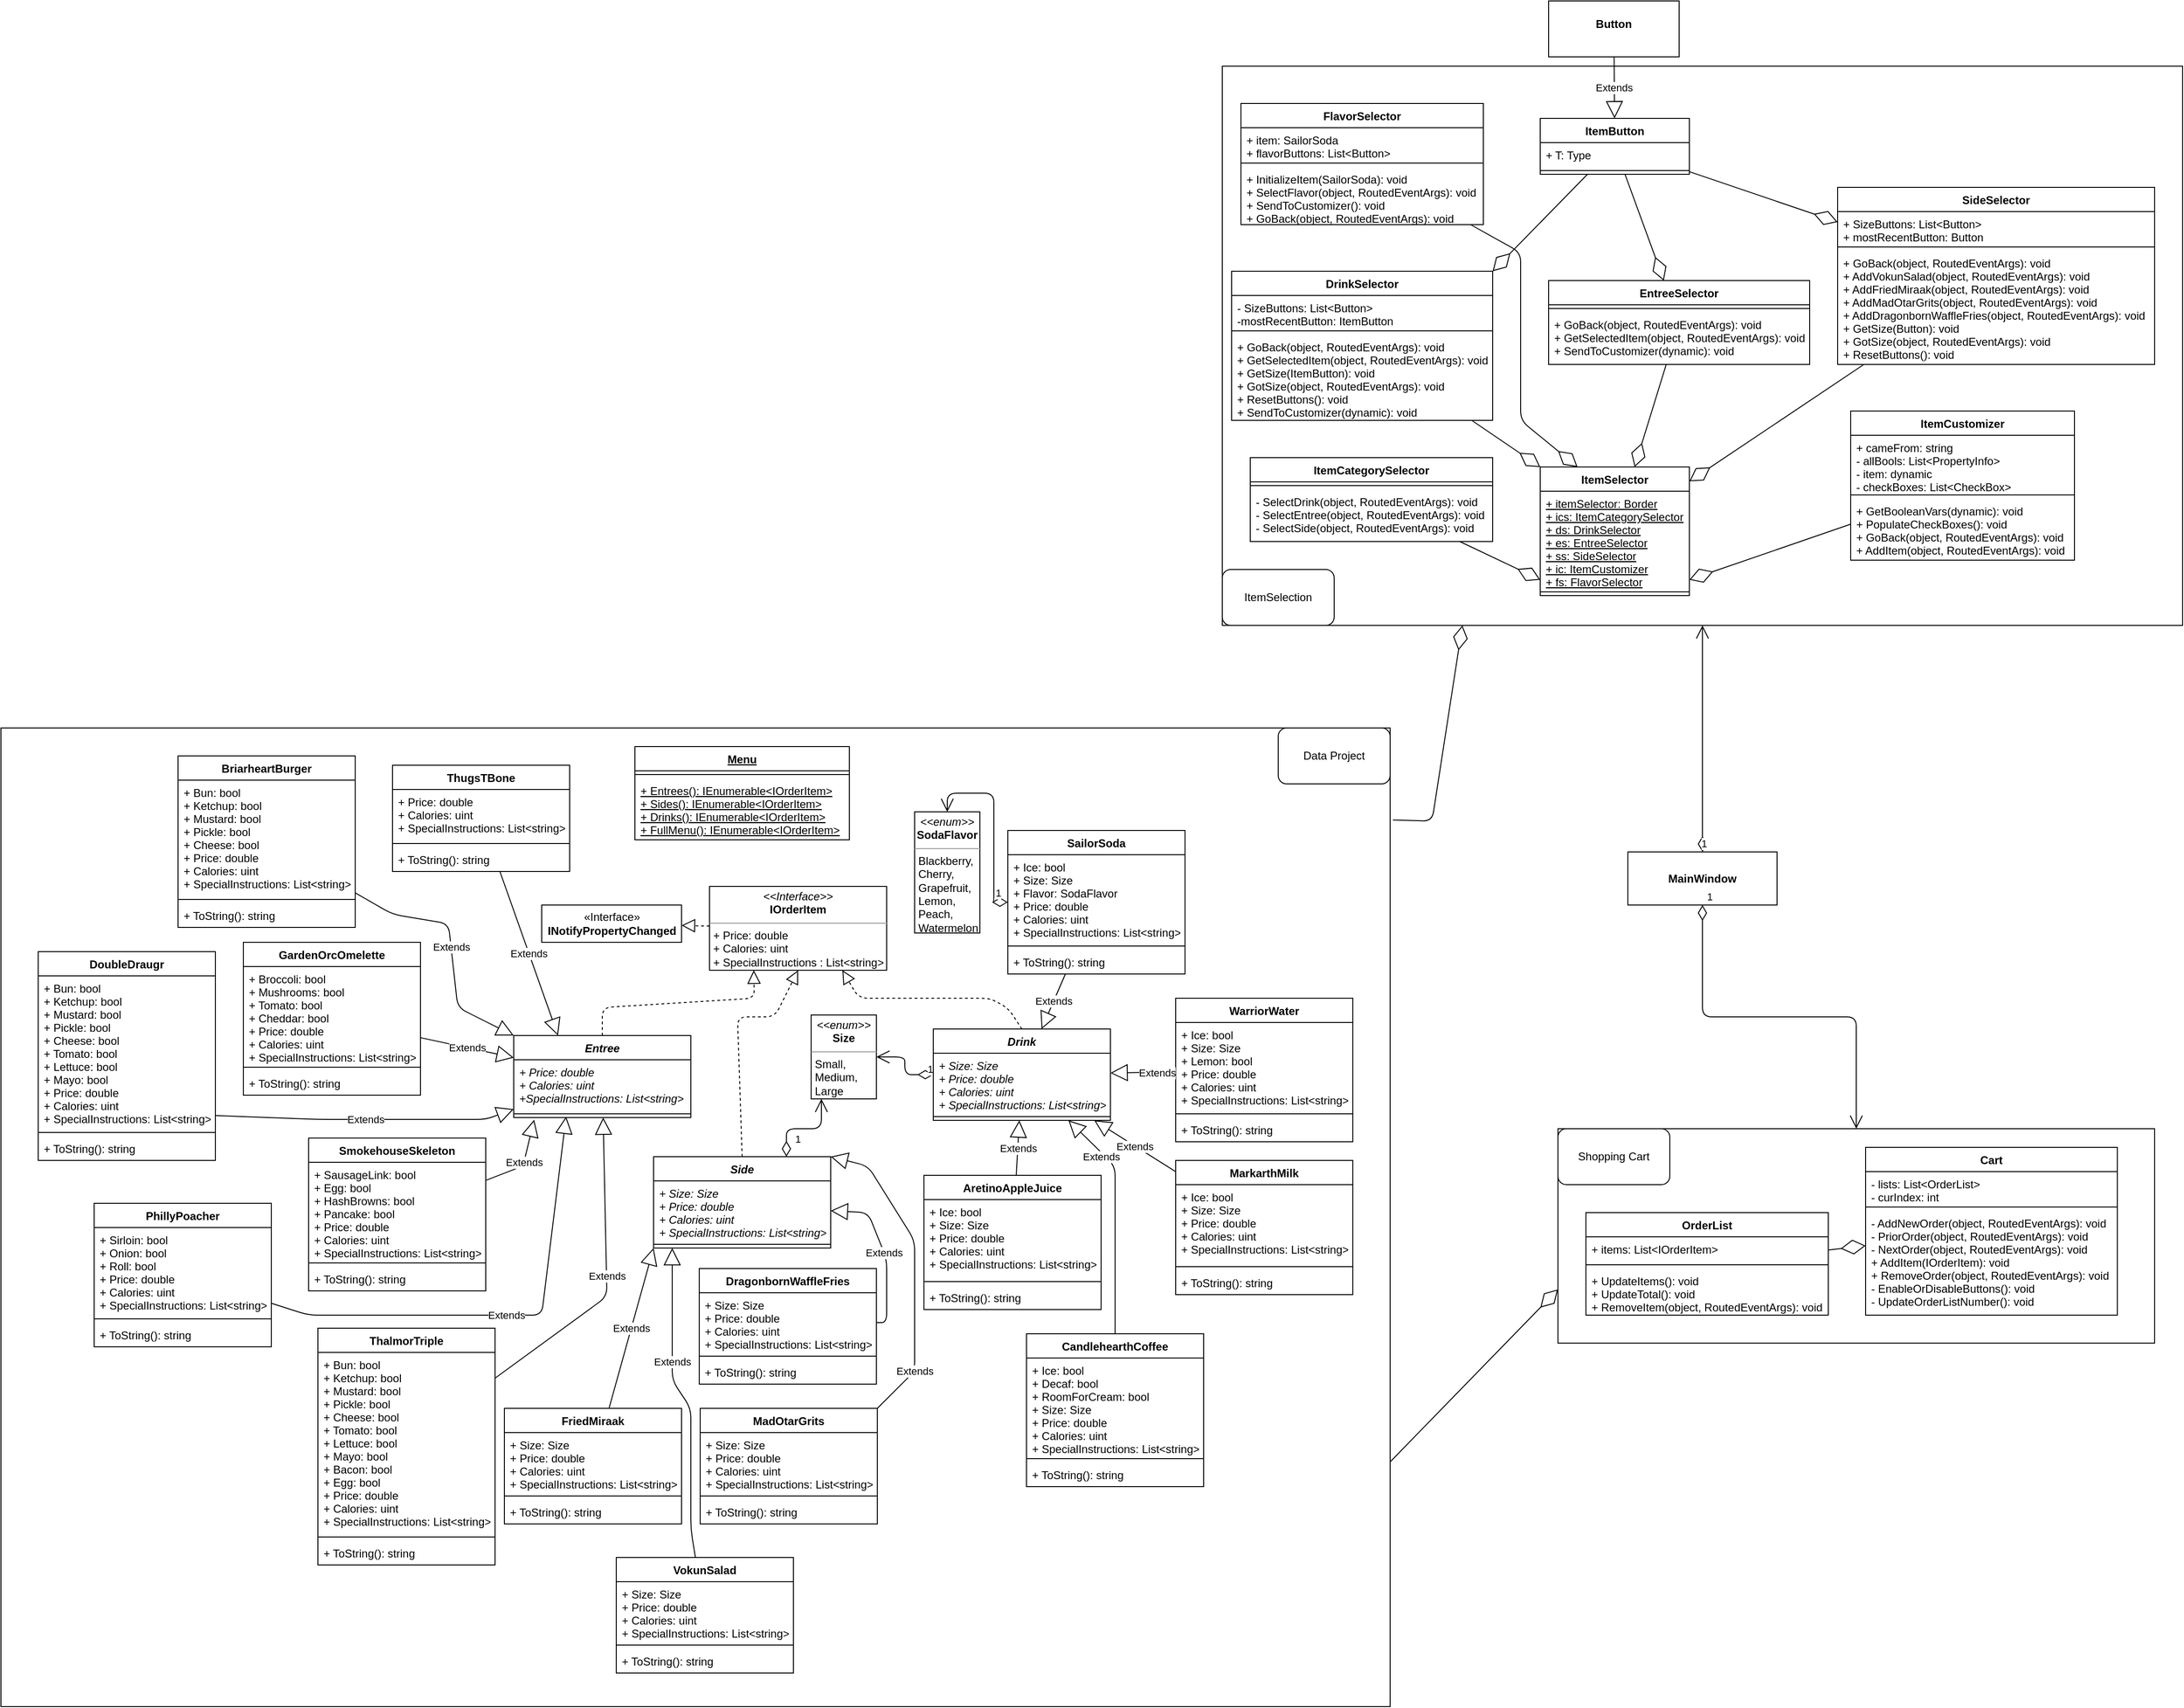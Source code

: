 <mxfile version="13.5.7" type="device"><diagram id="C5RBs43oDa-KdzZeNtuy" name="Page-1"><mxGraphModel dx="2653" dy="2036" grid="1" gridSize="10" guides="1" tooltips="1" connect="1" arrows="1" fold="1" page="1" pageScale="1" pageWidth="827" pageHeight="1169" math="0" shadow="0"><root><mxCell id="WIyWlLk6GJQsqaUBKTNV-0"/><mxCell id="WIyWlLk6GJQsqaUBKTNV-1" parent="WIyWlLk6GJQsqaUBKTNV-0"/><mxCell id="5EB1kVe0eUbHSpZS_67f-1" value="" style="rounded=0;whiteSpace=wrap;html=1;" vertex="1" parent="WIyWlLk6GJQsqaUBKTNV-1"><mxGeometry x="-490" y="10" width="1490" height="1050" as="geometry"/></mxCell><mxCell id="XZ4FRtBqPYs6_kJzAzPm-1" value="&lt;p style=&quot;margin: 0px ; margin-top: 4px ; text-align: center&quot;&gt;&lt;i&gt;&amp;lt;&amp;lt;Interface&amp;gt;&amp;gt;&lt;/i&gt;&lt;br&gt;&lt;b&gt;IOrderItem&lt;/b&gt;&lt;/p&gt;&lt;hr size=&quot;1&quot;&gt;&lt;p style=&quot;margin: 0px ; margin-left: 4px&quot;&gt;+ Price: double&lt;br&gt;+ Calories: uint&lt;/p&gt;&lt;p style=&quot;margin: 0px ; margin-left: 4px&quot;&gt;+ SpecialInstructions : List&amp;lt;string&amp;gt;&lt;/p&gt;&lt;p style=&quot;margin: 0px ; margin-left: 4px&quot;&gt;&lt;br&gt;&lt;/p&gt;" style="verticalAlign=top;align=left;overflow=fill;fontSize=12;fontFamily=Helvetica;html=1;" parent="WIyWlLk6GJQsqaUBKTNV-1" vertex="1"><mxGeometry x="270" y="180" width="190" height="90" as="geometry"/></mxCell><mxCell id="XZ4FRtBqPYs6_kJzAzPm-2" value="Entree" style="swimlane;fontStyle=3;align=center;verticalAlign=top;childLayout=stackLayout;horizontal=1;startSize=26;horizontalStack=0;resizeParent=1;resizeParentMax=0;resizeLast=0;collapsible=1;marginBottom=0;" parent="WIyWlLk6GJQsqaUBKTNV-1" vertex="1"><mxGeometry x="60" y="340" width="190" height="88" as="geometry"/></mxCell><mxCell id="XZ4FRtBqPYs6_kJzAzPm-3" value="+ Price: double&#10;+ Calories: uint&#10;+SpecialInstructions: List&lt;string&gt;" style="text;strokeColor=none;fillColor=none;align=left;verticalAlign=top;spacingLeft=4;spacingRight=4;overflow=hidden;rotatable=0;points=[[0,0.5],[1,0.5]];portConstraint=eastwest;fontStyle=2" parent="XZ4FRtBqPYs6_kJzAzPm-2" vertex="1"><mxGeometry y="26" width="190" height="54" as="geometry"/></mxCell><mxCell id="XZ4FRtBqPYs6_kJzAzPm-4" value="" style="line;strokeWidth=1;fillColor=none;align=left;verticalAlign=middle;spacingTop=-1;spacingLeft=3;spacingRight=3;rotatable=0;labelPosition=right;points=[];portConstraint=eastwest;" parent="XZ4FRtBqPYs6_kJzAzPm-2" vertex="1"><mxGeometry y="80" width="190" height="8" as="geometry"/></mxCell><mxCell id="XZ4FRtBqPYs6_kJzAzPm-14" value="" style="endArrow=block;dashed=1;endFill=0;endSize=12;html=1;exitX=0.5;exitY=0;exitDx=0;exitDy=0;entryX=0.25;entryY=1;entryDx=0;entryDy=0;" parent="WIyWlLk6GJQsqaUBKTNV-1" source="XZ4FRtBqPYs6_kJzAzPm-2" target="XZ4FRtBqPYs6_kJzAzPm-1" edge="1"><mxGeometry width="160" relative="1" as="geometry"><mxPoint x="190" y="300" as="sourcePoint"/><mxPoint x="150" y="250" as="targetPoint"/><Array as="points"><mxPoint x="155" y="310"/><mxPoint x="318" y="300"/></Array></mxGeometry></mxCell><mxCell id="XZ4FRtBqPYs6_kJzAzPm-15" value="" style="endArrow=block;dashed=1;endFill=0;endSize=12;html=1;exitX=0.5;exitY=0;exitDx=0;exitDy=0;entryX=0.5;entryY=1;entryDx=0;entryDy=0;" parent="WIyWlLk6GJQsqaUBKTNV-1" source="XZ4FRtBqPYs6_kJzAzPm-6" target="XZ4FRtBqPYs6_kJzAzPm-1" edge="1"><mxGeometry width="160" relative="1" as="geometry"><mxPoint x="360" y="580" as="sourcePoint"/><mxPoint x="340" y="320" as="targetPoint"/><Array as="points"><mxPoint x="300" y="320"/><mxPoint x="340" y="320"/></Array></mxGeometry></mxCell><mxCell id="XZ4FRtBqPYs6_kJzAzPm-16" value="" style="endArrow=block;dashed=1;endFill=0;endSize=12;html=1;exitX=0.5;exitY=0;exitDx=0;exitDy=0;entryX=0.75;entryY=1;entryDx=0;entryDy=0;" parent="WIyWlLk6GJQsqaUBKTNV-1" source="XZ4FRtBqPYs6_kJzAzPm-10" target="XZ4FRtBqPYs6_kJzAzPm-1" edge="1"><mxGeometry width="160" relative="1" as="geometry"><mxPoint x="490" y="560" as="sourcePoint"/><mxPoint x="540" y="300" as="targetPoint"/><Array as="points"><mxPoint x="590" y="310"/><mxPoint x="570" y="300"/><mxPoint x="430" y="300"/></Array></mxGeometry></mxCell><mxCell id="XZ4FRtBqPYs6_kJzAzPm-20" value="BriarheartBurger" style="swimlane;fontStyle=1;align=center;verticalAlign=top;childLayout=stackLayout;horizontal=1;startSize=26;horizontalStack=0;resizeParent=1;resizeParentMax=0;resizeLast=0;collapsible=1;marginBottom=0;" parent="WIyWlLk6GJQsqaUBKTNV-1" vertex="1"><mxGeometry x="-300" y="40" width="190" height="184" as="geometry"/></mxCell><mxCell id="XZ4FRtBqPYs6_kJzAzPm-21" value="+ Bun: bool&#10;+ Ketchup: bool&#10;+ Mustard: bool&#10;+ Pickle: bool&#10;+ Cheese: bool&#10;+ Price: double&#10;+ Calories: uint&#10;+ SpecialInstructions: List&lt;string&gt;" style="text;strokeColor=none;fillColor=none;align=left;verticalAlign=top;spacingLeft=4;spacingRight=4;overflow=hidden;rotatable=0;points=[[0,0.5],[1,0.5]];portConstraint=eastwest;" parent="XZ4FRtBqPYs6_kJzAzPm-20" vertex="1"><mxGeometry y="26" width="190" height="124" as="geometry"/></mxCell><mxCell id="XZ4FRtBqPYs6_kJzAzPm-22" value="" style="line;strokeWidth=1;fillColor=none;align=left;verticalAlign=middle;spacingTop=-1;spacingLeft=3;spacingRight=3;rotatable=0;labelPosition=right;points=[];portConstraint=eastwest;" parent="XZ4FRtBqPYs6_kJzAzPm-20" vertex="1"><mxGeometry y="150" width="190" height="8" as="geometry"/></mxCell><mxCell id="XZ4FRtBqPYs6_kJzAzPm-23" value="+ ToString(): string" style="text;strokeColor=none;fillColor=none;align=left;verticalAlign=top;spacingLeft=4;spacingRight=4;overflow=hidden;rotatable=0;points=[[0,0.5],[1,0.5]];portConstraint=eastwest;" parent="XZ4FRtBqPYs6_kJzAzPm-20" vertex="1"><mxGeometry y="158" width="190" height="26" as="geometry"/></mxCell><mxCell id="XZ4FRtBqPYs6_kJzAzPm-92" value="SailorSoda" style="swimlane;fontStyle=1;align=center;verticalAlign=top;childLayout=stackLayout;horizontal=1;startSize=26;horizontalStack=0;resizeParent=1;resizeParentMax=0;resizeLast=0;collapsible=1;marginBottom=0;" parent="WIyWlLk6GJQsqaUBKTNV-1" vertex="1"><mxGeometry x="590" y="120" width="190" height="154" as="geometry"/></mxCell><mxCell id="XZ4FRtBqPYs6_kJzAzPm-93" value="+ Ice: bool&#10;+ Size: Size&#10;+ Flavor: SodaFlavor&#10;+ Price: double&#10;+ Calories: uint&#10;+ SpecialInstructions: List&lt;string&gt;" style="text;strokeColor=none;fillColor=none;align=left;verticalAlign=top;spacingLeft=4;spacingRight=4;overflow=hidden;rotatable=0;points=[[0,0.5],[1,0.5]];portConstraint=eastwest;" parent="XZ4FRtBqPYs6_kJzAzPm-92" vertex="1"><mxGeometry y="26" width="190" height="94" as="geometry"/></mxCell><mxCell id="XZ4FRtBqPYs6_kJzAzPm-94" value="" style="line;strokeWidth=1;fillColor=none;align=left;verticalAlign=middle;spacingTop=-1;spacingLeft=3;spacingRight=3;rotatable=0;labelPosition=right;points=[];portConstraint=eastwest;" parent="XZ4FRtBqPYs6_kJzAzPm-92" vertex="1"><mxGeometry y="120" width="190" height="8" as="geometry"/></mxCell><mxCell id="XZ4FRtBqPYs6_kJzAzPm-95" value="+ ToString(): string" style="text;strokeColor=none;fillColor=none;align=left;verticalAlign=top;spacingLeft=4;spacingRight=4;overflow=hidden;rotatable=0;points=[[0,0.5],[1,0.5]];portConstraint=eastwest;" parent="XZ4FRtBqPYs6_kJzAzPm-92" vertex="1"><mxGeometry y="128" width="190" height="26" as="geometry"/></mxCell><mxCell id="XZ4FRtBqPYs6_kJzAzPm-115" value="Menu" style="swimlane;fontStyle=5;align=center;verticalAlign=top;childLayout=stackLayout;horizontal=1;startSize=26;horizontalStack=0;resizeParent=1;resizeParentMax=0;resizeLast=0;collapsible=1;marginBottom=0;" parent="WIyWlLk6GJQsqaUBKTNV-1" vertex="1"><mxGeometry x="190" y="30" width="230" height="100" as="geometry"/></mxCell><mxCell id="XZ4FRtBqPYs6_kJzAzPm-117" value="" style="line;strokeWidth=1;fillColor=none;align=left;verticalAlign=middle;spacingTop=-1;spacingLeft=3;spacingRight=3;rotatable=0;labelPosition=right;points=[];portConstraint=eastwest;" parent="XZ4FRtBqPYs6_kJzAzPm-115" vertex="1"><mxGeometry y="26" width="230" height="8" as="geometry"/></mxCell><mxCell id="XZ4FRtBqPYs6_kJzAzPm-118" value="+ Entrees(): IEnumerable&lt;IOrderItem&gt;&#10;+ Sides(): IEnumerable&lt;IOrderItem&gt;&#10;+ Drinks(): IEnumerable&lt;IOrderItem&gt;&#10;+ FullMenu(): IEnumerable&lt;IOrderItem&gt;" style="text;strokeColor=none;fillColor=none;align=left;verticalAlign=top;spacingLeft=4;spacingRight=4;overflow=hidden;rotatable=0;points=[[0,0.5],[1,0.5]];portConstraint=eastwest;fontStyle=4" parent="XZ4FRtBqPYs6_kJzAzPm-115" vertex="1"><mxGeometry y="34" width="230" height="66" as="geometry"/></mxCell><mxCell id="XZ4FRtBqPYs6_kJzAzPm-40" value="ThalmorTriple" style="swimlane;fontStyle=1;align=center;verticalAlign=top;childLayout=stackLayout;horizontal=1;startSize=26;horizontalStack=0;resizeParent=1;resizeParentMax=0;resizeLast=0;collapsible=1;marginBottom=0;" parent="WIyWlLk6GJQsqaUBKTNV-1" vertex="1"><mxGeometry x="-150" y="654" width="190" height="254" as="geometry"/></mxCell><mxCell id="XZ4FRtBqPYs6_kJzAzPm-41" value="+ Bun: bool&#10;+ Ketchup: bool&#10;+ Mustard: bool&#10;+ Pickle: bool&#10;+ Cheese: bool&#10;+ Tomato: bool&#10;+ Lettuce: bool&#10;+ Mayo: bool&#10;+ Bacon: bool&#10;+ Egg: bool&#10;+ Price: double&#10;+ Calories: uint&#10;+ SpecialInstructions: List&lt;string&gt;" style="text;strokeColor=none;fillColor=none;align=left;verticalAlign=top;spacingLeft=4;spacingRight=4;overflow=hidden;rotatable=0;points=[[0,0.5],[1,0.5]];portConstraint=eastwest;" parent="XZ4FRtBqPYs6_kJzAzPm-40" vertex="1"><mxGeometry y="26" width="190" height="194" as="geometry"/></mxCell><mxCell id="XZ4FRtBqPYs6_kJzAzPm-42" value="" style="line;strokeWidth=1;fillColor=none;align=left;verticalAlign=middle;spacingTop=-1;spacingLeft=3;spacingRight=3;rotatable=0;labelPosition=right;points=[];portConstraint=eastwest;" parent="XZ4FRtBqPYs6_kJzAzPm-40" vertex="1"><mxGeometry y="220" width="190" height="8" as="geometry"/></mxCell><mxCell id="XZ4FRtBqPYs6_kJzAzPm-43" value="+ ToString(): string" style="text;strokeColor=none;fillColor=none;align=left;verticalAlign=top;spacingLeft=4;spacingRight=4;overflow=hidden;rotatable=0;points=[[0,0.5],[1,0.5]];portConstraint=eastwest;" parent="XZ4FRtBqPYs6_kJzAzPm-40" vertex="1"><mxGeometry y="228" width="190" height="26" as="geometry"/></mxCell><mxCell id="XZ4FRtBqPYs6_kJzAzPm-36" value="SmokehouseSkeleton" style="swimlane;fontStyle=1;align=center;verticalAlign=top;childLayout=stackLayout;horizontal=1;startSize=26;horizontalStack=0;resizeParent=1;resizeParentMax=0;resizeLast=0;collapsible=1;marginBottom=0;" parent="WIyWlLk6GJQsqaUBKTNV-1" vertex="1"><mxGeometry x="-160" y="450" width="190" height="164" as="geometry"/></mxCell><mxCell id="XZ4FRtBqPYs6_kJzAzPm-37" value="+ SausageLink: bool&#10;+ Egg: bool&#10;+ HashBrowns: bool&#10;+ Pancake: bool&#10;+ Price: double&#10;+ Calories: uint&#10;+ SpecialInstructions: List&lt;string&gt;" style="text;strokeColor=none;fillColor=none;align=left;verticalAlign=top;spacingLeft=4;spacingRight=4;overflow=hidden;rotatable=0;points=[[0,0.5],[1,0.5]];portConstraint=eastwest;" parent="XZ4FRtBqPYs6_kJzAzPm-36" vertex="1"><mxGeometry y="26" width="190" height="104" as="geometry"/></mxCell><mxCell id="XZ4FRtBqPYs6_kJzAzPm-38" value="" style="line;strokeWidth=1;fillColor=none;align=left;verticalAlign=middle;spacingTop=-1;spacingLeft=3;spacingRight=3;rotatable=0;labelPosition=right;points=[];portConstraint=eastwest;" parent="XZ4FRtBqPYs6_kJzAzPm-36" vertex="1"><mxGeometry y="130" width="190" height="8" as="geometry"/></mxCell><mxCell id="XZ4FRtBqPYs6_kJzAzPm-39" value="+ ToString(): string" style="text;strokeColor=none;fillColor=none;align=left;verticalAlign=top;spacingLeft=4;spacingRight=4;overflow=hidden;rotatable=0;points=[[0,0.5],[1,0.5]];portConstraint=eastwest;" parent="XZ4FRtBqPYs6_kJzAzPm-36" vertex="1"><mxGeometry y="138" width="190" height="26" as="geometry"/></mxCell><mxCell id="XZ4FRtBqPYs6_kJzAzPm-32" value="PhillyPoacher" style="swimlane;fontStyle=1;align=center;verticalAlign=top;childLayout=stackLayout;horizontal=1;startSize=26;horizontalStack=0;resizeParent=1;resizeParentMax=0;resizeLast=0;collapsible=1;marginBottom=0;" parent="WIyWlLk6GJQsqaUBKTNV-1" vertex="1"><mxGeometry x="-390" y="520" width="190" height="154" as="geometry"/></mxCell><mxCell id="XZ4FRtBqPYs6_kJzAzPm-33" value="+ Sirloin: bool&#10;+ Onion: bool&#10;+ Roll: bool&#10;+ Price: double&#10;+ Calories: uint&#10;+ SpecialInstructions: List&lt;string&gt;" style="text;strokeColor=none;fillColor=none;align=left;verticalAlign=top;spacingLeft=4;spacingRight=4;overflow=hidden;rotatable=0;points=[[0,0.5],[1,0.5]];portConstraint=eastwest;" parent="XZ4FRtBqPYs6_kJzAzPm-32" vertex="1"><mxGeometry y="26" width="190" height="94" as="geometry"/></mxCell><mxCell id="XZ4FRtBqPYs6_kJzAzPm-34" value="" style="line;strokeWidth=1;fillColor=none;align=left;verticalAlign=middle;spacingTop=-1;spacingLeft=3;spacingRight=3;rotatable=0;labelPosition=right;points=[];portConstraint=eastwest;" parent="XZ4FRtBqPYs6_kJzAzPm-32" vertex="1"><mxGeometry y="120" width="190" height="8" as="geometry"/></mxCell><mxCell id="XZ4FRtBqPYs6_kJzAzPm-35" value="+ ToString(): string" style="text;strokeColor=none;fillColor=none;align=left;verticalAlign=top;spacingLeft=4;spacingRight=4;overflow=hidden;rotatable=0;points=[[0,0.5],[1,0.5]];portConstraint=eastwest;" parent="XZ4FRtBqPYs6_kJzAzPm-32" vertex="1"><mxGeometry y="128" width="190" height="26" as="geometry"/></mxCell><mxCell id="XZ4FRtBqPYs6_kJzAzPm-48" value="Extends" style="endArrow=block;endSize=16;endFill=0;html=1;" parent="WIyWlLk6GJQsqaUBKTNV-1" source="XZ4FRtBqPYs6_kJzAzPm-41" target="XZ4FRtBqPYs6_kJzAzPm-2" edge="1"><mxGeometry width="160" relative="1" as="geometry"><mxPoint x="80" y="590" as="sourcePoint"/><mxPoint x="240" y="590" as="targetPoint"/><Array as="points"><mxPoint x="160" y="620"/></Array></mxGeometry></mxCell><mxCell id="XZ4FRtBqPYs6_kJzAzPm-49" value="Extends" style="endArrow=block;endSize=16;endFill=0;html=1;entryX=0.351;entryY=1.038;entryDx=0;entryDy=0;entryPerimeter=0;" parent="WIyWlLk6GJQsqaUBKTNV-1" source="XZ4FRtBqPYs6_kJzAzPm-32" edge="1"><mxGeometry width="160" relative="1" as="geometry"><mxPoint x="-320" y="810" as="sourcePoint"/><mxPoint x="116.16" y="426.988" as="targetPoint"/><Array as="points"><mxPoint x="-160" y="640"/><mxPoint x="90" y="640"/></Array></mxGeometry></mxCell><mxCell id="XZ4FRtBqPYs6_kJzAzPm-50" value="Extends" style="endArrow=block;endSize=16;endFill=0;html=1;exitX=1.001;exitY=0.914;exitDx=0;exitDy=0;exitPerimeter=0;" parent="WIyWlLk6GJQsqaUBKTNV-1" source="XZ4FRtBqPYs6_kJzAzPm-25" target="XZ4FRtBqPYs6_kJzAzPm-2" edge="1"><mxGeometry width="160" relative="1" as="geometry"><mxPoint x="-470" y="790" as="sourcePoint"/><mxPoint x="-310" y="790" as="targetPoint"/><Array as="points"><mxPoint x="-150" y="430"/><mxPoint x="30" y="430"/></Array></mxGeometry></mxCell><mxCell id="XZ4FRtBqPYs6_kJzAzPm-44" value="ThugsTBone" style="swimlane;fontStyle=1;align=center;verticalAlign=top;childLayout=stackLayout;horizontal=1;startSize=26;horizontalStack=0;resizeParent=1;resizeParentMax=0;resizeLast=0;collapsible=1;marginBottom=0;" parent="WIyWlLk6GJQsqaUBKTNV-1" vertex="1"><mxGeometry x="-70" y="50" width="190" height="114" as="geometry"/></mxCell><mxCell id="XZ4FRtBqPYs6_kJzAzPm-45" value="+ Price: double&#10;+ Calories: uint&#10;+ SpecialInstructions: List&lt;string&gt;" style="text;strokeColor=none;fillColor=none;align=left;verticalAlign=top;spacingLeft=4;spacingRight=4;overflow=hidden;rotatable=0;points=[[0,0.5],[1,0.5]];portConstraint=eastwest;" parent="XZ4FRtBqPYs6_kJzAzPm-44" vertex="1"><mxGeometry y="26" width="190" height="54" as="geometry"/></mxCell><mxCell id="XZ4FRtBqPYs6_kJzAzPm-46" value="" style="line;strokeWidth=1;fillColor=none;align=left;verticalAlign=middle;spacingTop=-1;spacingLeft=3;spacingRight=3;rotatable=0;labelPosition=right;points=[];portConstraint=eastwest;" parent="XZ4FRtBqPYs6_kJzAzPm-44" vertex="1"><mxGeometry y="80" width="190" height="8" as="geometry"/></mxCell><mxCell id="XZ4FRtBqPYs6_kJzAzPm-47" value="+ ToString(): string" style="text;strokeColor=none;fillColor=none;align=left;verticalAlign=top;spacingLeft=4;spacingRight=4;overflow=hidden;rotatable=0;points=[[0,0.5],[1,0.5]];portConstraint=eastwest;" parent="XZ4FRtBqPYs6_kJzAzPm-44" vertex="1"><mxGeometry y="88" width="190" height="26" as="geometry"/></mxCell><mxCell id="XZ4FRtBqPYs6_kJzAzPm-51" value="Extends" style="endArrow=block;endSize=16;endFill=0;html=1;entryX=0;entryY=0;entryDx=0;entryDy=0;" parent="WIyWlLk6GJQsqaUBKTNV-1" source="XZ4FRtBqPYs6_kJzAzPm-20" target="XZ4FRtBqPYs6_kJzAzPm-2" edge="1"><mxGeometry width="160" relative="1" as="geometry"><mxPoint x="-630" y="260" as="sourcePoint"/><mxPoint x="-470" y="260" as="targetPoint"/><Array as="points"><mxPoint x="-70" y="210"/><mxPoint x="-10" y="220"/><mxPoint y="310"/></Array></mxGeometry></mxCell><mxCell id="XZ4FRtBqPYs6_kJzAzPm-24" value="DoubleDraugr" style="swimlane;fontStyle=1;align=center;verticalAlign=top;childLayout=stackLayout;horizontal=1;startSize=26;horizontalStack=0;resizeParent=1;resizeParentMax=0;resizeLast=0;collapsible=1;marginBottom=0;" parent="WIyWlLk6GJQsqaUBKTNV-1" vertex="1"><mxGeometry x="-450" y="250" width="190" height="224" as="geometry"/></mxCell><mxCell id="XZ4FRtBqPYs6_kJzAzPm-25" value="+ Bun: bool&#10;+ Ketchup: bool&#10;+ Mustard: bool&#10;+ Pickle: bool&#10;+ Cheese: bool&#10;+ Tomato: bool&#10;+ Lettuce: bool&#10;+ Mayo: bool&#10;+ Price: double&#10;+ Calories: uint&#10;+ SpecialInstructions: List&lt;string&gt;" style="text;strokeColor=none;fillColor=none;align=left;verticalAlign=top;spacingLeft=4;spacingRight=4;overflow=hidden;rotatable=0;points=[[0,0.5],[1,0.5]];portConstraint=eastwest;" parent="XZ4FRtBqPYs6_kJzAzPm-24" vertex="1"><mxGeometry y="26" width="190" height="164" as="geometry"/></mxCell><mxCell id="XZ4FRtBqPYs6_kJzAzPm-26" value="" style="line;strokeWidth=1;fillColor=none;align=left;verticalAlign=middle;spacingTop=-1;spacingLeft=3;spacingRight=3;rotatable=0;labelPosition=right;points=[];portConstraint=eastwest;" parent="XZ4FRtBqPYs6_kJzAzPm-24" vertex="1"><mxGeometry y="190" width="190" height="8" as="geometry"/></mxCell><mxCell id="XZ4FRtBqPYs6_kJzAzPm-27" value="+ ToString(): string" style="text;strokeColor=none;fillColor=none;align=left;verticalAlign=top;spacingLeft=4;spacingRight=4;overflow=hidden;rotatable=0;points=[[0,0.5],[1,0.5]];portConstraint=eastwest;" parent="XZ4FRtBqPYs6_kJzAzPm-24" vertex="1"><mxGeometry y="198" width="190" height="26" as="geometry"/></mxCell><mxCell id="XZ4FRtBqPYs6_kJzAzPm-28" value="GardenOrcOmelette" style="swimlane;fontStyle=1;align=center;verticalAlign=top;childLayout=stackLayout;horizontal=1;startSize=26;horizontalStack=0;resizeParent=1;resizeParentMax=0;resizeLast=0;collapsible=1;marginBottom=0;" parent="WIyWlLk6GJQsqaUBKTNV-1" vertex="1"><mxGeometry x="-230" y="240" width="190" height="164" as="geometry"/></mxCell><mxCell id="XZ4FRtBqPYs6_kJzAzPm-29" value="+ Broccoli: bool&#10;+ Mushrooms: bool&#10;+ Tomato: bool&#10;+ Cheddar: bool&#10;+ Price: double&#10;+ Calories: uint&#10;+ SpecialInstructions: List&lt;string&gt;" style="text;strokeColor=none;fillColor=none;align=left;verticalAlign=top;spacingLeft=4;spacingRight=4;overflow=hidden;rotatable=0;points=[[0,0.5],[1,0.5]];portConstraint=eastwest;" parent="XZ4FRtBqPYs6_kJzAzPm-28" vertex="1"><mxGeometry y="26" width="190" height="104" as="geometry"/></mxCell><mxCell id="XZ4FRtBqPYs6_kJzAzPm-30" value="" style="line;strokeWidth=1;fillColor=none;align=left;verticalAlign=middle;spacingTop=-1;spacingLeft=3;spacingRight=3;rotatable=0;labelPosition=right;points=[];portConstraint=eastwest;" parent="XZ4FRtBqPYs6_kJzAzPm-28" vertex="1"><mxGeometry y="130" width="190" height="8" as="geometry"/></mxCell><mxCell id="XZ4FRtBqPYs6_kJzAzPm-31" value="+ ToString(): string" style="text;strokeColor=none;fillColor=none;align=left;verticalAlign=top;spacingLeft=4;spacingRight=4;overflow=hidden;rotatable=0;points=[[0,0.5],[1,0.5]];portConstraint=eastwest;" parent="XZ4FRtBqPYs6_kJzAzPm-28" vertex="1"><mxGeometry y="138" width="190" height="26" as="geometry"/></mxCell><mxCell id="XZ4FRtBqPYs6_kJzAzPm-52" value="Extends" style="endArrow=block;endSize=16;endFill=0;html=1;" parent="WIyWlLk6GJQsqaUBKTNV-1" source="XZ4FRtBqPYs6_kJzAzPm-28" target="XZ4FRtBqPYs6_kJzAzPm-2" edge="1"><mxGeometry width="160" relative="1" as="geometry"><mxPoint x="-670" y="580" as="sourcePoint"/><mxPoint x="-510" y="580" as="targetPoint"/></mxGeometry></mxCell><mxCell id="XZ4FRtBqPYs6_kJzAzPm-53" value="Extends" style="endArrow=block;endSize=16;endFill=0;html=1;entryX=0.25;entryY=0;entryDx=0;entryDy=0;" parent="WIyWlLk6GJQsqaUBKTNV-1" source="XZ4FRtBqPYs6_kJzAzPm-44" target="XZ4FRtBqPYs6_kJzAzPm-2" edge="1"><mxGeometry width="160" relative="1" as="geometry"><mxPoint x="150" y="210" as="sourcePoint"/><mxPoint x="310" y="210" as="targetPoint"/></mxGeometry></mxCell><mxCell id="XZ4FRtBqPYs6_kJzAzPm-54" value="Extends" style="endArrow=block;endSize=16;endFill=0;html=1;entryX=0.137;entryY=1.17;entryDx=0;entryDy=0;entryPerimeter=0;" parent="WIyWlLk6GJQsqaUBKTNV-1" source="XZ4FRtBqPYs6_kJzAzPm-36" edge="1"><mxGeometry width="160" relative="1" as="geometry"><mxPoint x="-440" y="790" as="sourcePoint"/><mxPoint x="81.92" y="430.42" as="targetPoint"/><Array as="points"><mxPoint x="70" y="480"/></Array></mxGeometry></mxCell><mxCell id="XZ4FRtBqPYs6_kJzAzPm-56" value="&lt;p style=&quot;margin: 0px ; margin-top: 4px ; text-align: center&quot;&gt;&lt;i&gt;&amp;lt;&amp;lt;enum&amp;gt;&amp;gt;&lt;/i&gt;&lt;br&gt;&lt;b&gt;Size&lt;/b&gt;&lt;/p&gt;&lt;hr size=&quot;1&quot;&gt;&lt;p style=&quot;margin: 0px ; margin-left: 4px&quot;&gt;Small,&amp;nbsp;&lt;/p&gt;&lt;p style=&quot;margin: 0px ; margin-left: 4px&quot;&gt;Medium,&amp;nbsp;&lt;/p&gt;&lt;p style=&quot;margin: 0px ; margin-left: 4px&quot;&gt;Large&lt;/p&gt;" style="verticalAlign=top;align=left;overflow=fill;fontSize=12;fontFamily=Helvetica;html=1;" parent="WIyWlLk6GJQsqaUBKTNV-1" vertex="1"><mxGeometry x="379" y="318" width="70" height="90" as="geometry"/></mxCell><mxCell id="XZ4FRtBqPYs6_kJzAzPm-57" value="1" style="endArrow=open;html=1;endSize=12;startArrow=diamondThin;startSize=14;startFill=0;edgeStyle=orthogonalEdgeStyle;align=left;verticalAlign=bottom;exitX=0.75;exitY=0;exitDx=0;exitDy=0;" parent="WIyWlLk6GJQsqaUBKTNV-1" source="XZ4FRtBqPYs6_kJzAzPm-6" target="XZ4FRtBqPYs6_kJzAzPm-56" edge="1"><mxGeometry x="-0.247" y="-20" relative="1" as="geometry"><mxPoint x="270" y="740" as="sourcePoint"/><mxPoint x="430" y="740" as="targetPoint"/><Array as="points"><mxPoint x="353" y="440"/><mxPoint x="390" y="440"/></Array><mxPoint as="offset"/></mxGeometry></mxCell><mxCell id="XZ4FRtBqPYs6_kJzAzPm-58" value="1" style="endArrow=open;html=1;endSize=12;startArrow=diamondThin;startSize=14;startFill=0;edgeStyle=orthogonalEdgeStyle;align=left;verticalAlign=bottom;" parent="WIyWlLk6GJQsqaUBKTNV-1" source="XZ4FRtBqPYs6_kJzAzPm-10" target="XZ4FRtBqPYs6_kJzAzPm-56" edge="1"><mxGeometry x="-0.765" y="3" relative="1" as="geometry"><mxPoint x="480" y="680" as="sourcePoint"/><mxPoint x="640" y="680" as="targetPoint"/><mxPoint x="1" as="offset"/></mxGeometry></mxCell><mxCell id="XZ4FRtBqPYs6_kJzAzPm-10" value="Drink" style="swimlane;fontStyle=3;align=center;verticalAlign=top;childLayout=stackLayout;horizontal=1;startSize=26;horizontalStack=0;resizeParent=1;resizeParentMax=0;resizeLast=0;collapsible=1;marginBottom=0;" parent="WIyWlLk6GJQsqaUBKTNV-1" vertex="1"><mxGeometry x="510" y="333" width="190" height="98" as="geometry"/></mxCell><mxCell id="XZ4FRtBqPYs6_kJzAzPm-11" value="+ Size: Size&#10;+ Price: double&#10;+ Calories: uint&#10;+ SpecialInstructions: List&lt;string&gt;" style="text;strokeColor=none;fillColor=none;align=left;verticalAlign=top;spacingLeft=4;spacingRight=4;overflow=hidden;rotatable=0;points=[[0,0.5],[1,0.5]];portConstraint=eastwest;fontStyle=2" parent="XZ4FRtBqPYs6_kJzAzPm-10" vertex="1"><mxGeometry y="26" width="190" height="64" as="geometry"/></mxCell><mxCell id="XZ4FRtBqPYs6_kJzAzPm-12" value="" style="line;strokeWidth=1;fillColor=none;align=left;verticalAlign=middle;spacingTop=-1;spacingLeft=3;spacingRight=3;rotatable=0;labelPosition=right;points=[];portConstraint=eastwest;" parent="XZ4FRtBqPYs6_kJzAzPm-10" vertex="1"><mxGeometry y="90" width="190" height="8" as="geometry"/></mxCell><mxCell id="XZ4FRtBqPYs6_kJzAzPm-6" value="Side" style="swimlane;fontStyle=3;align=center;verticalAlign=top;childLayout=stackLayout;horizontal=1;startSize=26;horizontalStack=0;resizeParent=1;resizeParentMax=0;resizeLast=0;collapsible=1;marginBottom=0;" parent="WIyWlLk6GJQsqaUBKTNV-1" vertex="1"><mxGeometry x="210" y="470" width="190" height="98" as="geometry"/></mxCell><mxCell id="XZ4FRtBqPYs6_kJzAzPm-7" value="+ Size: Size&#10;+ Price: double&#10;+ Calories: uint&#10;+ SpecialInstructions: List&lt;string&gt;" style="text;strokeColor=none;fillColor=none;align=left;verticalAlign=top;spacingLeft=4;spacingRight=4;overflow=hidden;rotatable=0;points=[[0,0.5],[1,0.5]];portConstraint=eastwest;fontStyle=2" parent="XZ4FRtBqPYs6_kJzAzPm-6" vertex="1"><mxGeometry y="26" width="190" height="64" as="geometry"/></mxCell><mxCell id="XZ4FRtBqPYs6_kJzAzPm-8" value="" style="line;strokeWidth=1;fillColor=none;align=left;verticalAlign=middle;spacingTop=-1;spacingLeft=3;spacingRight=3;rotatable=0;labelPosition=right;points=[];portConstraint=eastwest;" parent="XZ4FRtBqPYs6_kJzAzPm-6" vertex="1"><mxGeometry y="90" width="190" height="8" as="geometry"/></mxCell><mxCell id="XZ4FRtBqPYs6_kJzAzPm-66" value="DragonbornWaffleFries" style="swimlane;fontStyle=1;align=center;verticalAlign=top;childLayout=stackLayout;horizontal=1;startSize=26;horizontalStack=0;resizeParent=1;resizeParentMax=0;resizeLast=0;collapsible=1;marginBottom=0;" parent="WIyWlLk6GJQsqaUBKTNV-1" vertex="1"><mxGeometry x="259" y="590" width="190" height="124" as="geometry"/></mxCell><mxCell id="XZ4FRtBqPYs6_kJzAzPm-67" value="+ Size: Size&#10;+ Price: double&#10;+ Calories: uint&#10;+ SpecialInstructions: List&lt;string&gt;" style="text;strokeColor=none;fillColor=none;align=left;verticalAlign=top;spacingLeft=4;spacingRight=4;overflow=hidden;rotatable=0;points=[[0,0.5],[1,0.5]];portConstraint=eastwest;" parent="XZ4FRtBqPYs6_kJzAzPm-66" vertex="1"><mxGeometry y="26" width="190" height="64" as="geometry"/></mxCell><mxCell id="XZ4FRtBqPYs6_kJzAzPm-68" value="" style="line;strokeWidth=1;fillColor=none;align=left;verticalAlign=middle;spacingTop=-1;spacingLeft=3;spacingRight=3;rotatable=0;labelPosition=right;points=[];portConstraint=eastwest;" parent="XZ4FRtBqPYs6_kJzAzPm-66" vertex="1"><mxGeometry y="90" width="190" height="8" as="geometry"/></mxCell><mxCell id="XZ4FRtBqPYs6_kJzAzPm-69" value="+ ToString(): string" style="text;strokeColor=none;fillColor=none;align=left;verticalAlign=top;spacingLeft=4;spacingRight=4;overflow=hidden;rotatable=0;points=[[0,0.5],[1,0.5]];portConstraint=eastwest;" parent="XZ4FRtBqPYs6_kJzAzPm-66" vertex="1"><mxGeometry y="98" width="190" height="26" as="geometry"/></mxCell><mxCell id="XZ4FRtBqPYs6_kJzAzPm-96" value="WarriorWater" style="swimlane;fontStyle=1;align=center;verticalAlign=top;childLayout=stackLayout;horizontal=1;startSize=26;horizontalStack=0;resizeParent=1;resizeParentMax=0;resizeLast=0;collapsible=1;marginBottom=0;" parent="WIyWlLk6GJQsqaUBKTNV-1" vertex="1"><mxGeometry x="770" y="300" width="190" height="154" as="geometry"/></mxCell><mxCell id="XZ4FRtBqPYs6_kJzAzPm-97" value="+ Ice: bool&#10;+ Size: Size&#10;+ Lemon: bool&#10;+ Price: double&#10;+ Calories: uint&#10;+ SpecialInstructions: List&lt;string&gt;" style="text;strokeColor=none;fillColor=none;align=left;verticalAlign=top;spacingLeft=4;spacingRight=4;overflow=hidden;rotatable=0;points=[[0,0.5],[1,0.5]];portConstraint=eastwest;" parent="XZ4FRtBqPYs6_kJzAzPm-96" vertex="1"><mxGeometry y="26" width="190" height="94" as="geometry"/></mxCell><mxCell id="XZ4FRtBqPYs6_kJzAzPm-98" value="" style="line;strokeWidth=1;fillColor=none;align=left;verticalAlign=middle;spacingTop=-1;spacingLeft=3;spacingRight=3;rotatable=0;labelPosition=right;points=[];portConstraint=eastwest;" parent="XZ4FRtBqPYs6_kJzAzPm-96" vertex="1"><mxGeometry y="120" width="190" height="8" as="geometry"/></mxCell><mxCell id="XZ4FRtBqPYs6_kJzAzPm-99" value="+ ToString(): string" style="text;strokeColor=none;fillColor=none;align=left;verticalAlign=top;spacingLeft=4;spacingRight=4;overflow=hidden;rotatable=0;points=[[0,0.5],[1,0.5]];portConstraint=eastwest;" parent="XZ4FRtBqPYs6_kJzAzPm-96" vertex="1"><mxGeometry y="128" width="190" height="26" as="geometry"/></mxCell><mxCell id="XZ4FRtBqPYs6_kJzAzPm-74" value="VokunSalad" style="swimlane;fontStyle=1;align=center;verticalAlign=top;childLayout=stackLayout;horizontal=1;startSize=26;horizontalStack=0;resizeParent=1;resizeParentMax=0;resizeLast=0;collapsible=1;marginBottom=0;" parent="WIyWlLk6GJQsqaUBKTNV-1" vertex="1"><mxGeometry x="170" y="900" width="190" height="124" as="geometry"/></mxCell><mxCell id="XZ4FRtBqPYs6_kJzAzPm-75" value="+ Size: Size&#10;+ Price: double&#10;+ Calories: uint&#10;+ SpecialInstructions: List&lt;string&gt;" style="text;strokeColor=none;fillColor=none;align=left;verticalAlign=top;spacingLeft=4;spacingRight=4;overflow=hidden;rotatable=0;points=[[0,0.5],[1,0.5]];portConstraint=eastwest;" parent="XZ4FRtBqPYs6_kJzAzPm-74" vertex="1"><mxGeometry y="26" width="190" height="64" as="geometry"/></mxCell><mxCell id="XZ4FRtBqPYs6_kJzAzPm-76" value="" style="line;strokeWidth=1;fillColor=none;align=left;verticalAlign=middle;spacingTop=-1;spacingLeft=3;spacingRight=3;rotatable=0;labelPosition=right;points=[];portConstraint=eastwest;" parent="XZ4FRtBqPYs6_kJzAzPm-74" vertex="1"><mxGeometry y="90" width="190" height="8" as="geometry"/></mxCell><mxCell id="XZ4FRtBqPYs6_kJzAzPm-77" value="+ ToString(): string" style="text;strokeColor=none;fillColor=none;align=left;verticalAlign=top;spacingLeft=4;spacingRight=4;overflow=hidden;rotatable=0;points=[[0,0.5],[1,0.5]];portConstraint=eastwest;" parent="XZ4FRtBqPYs6_kJzAzPm-74" vertex="1"><mxGeometry y="98" width="190" height="26" as="geometry"/></mxCell><mxCell id="XZ4FRtBqPYs6_kJzAzPm-62" value="FriedMiraak" style="swimlane;fontStyle=1;align=center;verticalAlign=top;childLayout=stackLayout;horizontal=1;startSize=26;horizontalStack=0;resizeParent=1;resizeParentMax=0;resizeLast=0;collapsible=1;marginBottom=0;" parent="WIyWlLk6GJQsqaUBKTNV-1" vertex="1"><mxGeometry x="50" y="740" width="190" height="124" as="geometry"/></mxCell><mxCell id="XZ4FRtBqPYs6_kJzAzPm-63" value="+ Size: Size&#10;+ Price: double&#10;+ Calories: uint&#10;+ SpecialInstructions: List&lt;string&gt;" style="text;strokeColor=none;fillColor=none;align=left;verticalAlign=top;spacingLeft=4;spacingRight=4;overflow=hidden;rotatable=0;points=[[0,0.5],[1,0.5]];portConstraint=eastwest;" parent="XZ4FRtBqPYs6_kJzAzPm-62" vertex="1"><mxGeometry y="26" width="190" height="64" as="geometry"/></mxCell><mxCell id="XZ4FRtBqPYs6_kJzAzPm-64" value="" style="line;strokeWidth=1;fillColor=none;align=left;verticalAlign=middle;spacingTop=-1;spacingLeft=3;spacingRight=3;rotatable=0;labelPosition=right;points=[];portConstraint=eastwest;" parent="XZ4FRtBqPYs6_kJzAzPm-62" vertex="1"><mxGeometry y="90" width="190" height="8" as="geometry"/></mxCell><mxCell id="XZ4FRtBqPYs6_kJzAzPm-65" value="+ ToString(): string" style="text;strokeColor=none;fillColor=none;align=left;verticalAlign=top;spacingLeft=4;spacingRight=4;overflow=hidden;rotatable=0;points=[[0,0.5],[1,0.5]];portConstraint=eastwest;" parent="XZ4FRtBqPYs6_kJzAzPm-62" vertex="1"><mxGeometry y="98" width="190" height="26" as="geometry"/></mxCell><mxCell id="XZ4FRtBqPYs6_kJzAzPm-78" value="Extends" style="endArrow=block;endSize=16;endFill=0;html=1;entryX=0;entryY=1;entryDx=0;entryDy=0;" parent="WIyWlLk6GJQsqaUBKTNV-1" source="XZ4FRtBqPYs6_kJzAzPm-62" target="XZ4FRtBqPYs6_kJzAzPm-6" edge="1"><mxGeometry width="160" relative="1" as="geometry"><mxPoint x="110" y="900" as="sourcePoint"/><mxPoint x="270" y="900" as="targetPoint"/></mxGeometry></mxCell><mxCell id="XZ4FRtBqPYs6_kJzAzPm-85" value="Extends" style="endArrow=block;endSize=16;endFill=0;html=1;" parent="WIyWlLk6GJQsqaUBKTNV-1" source="XZ4FRtBqPYs6_kJzAzPm-74" edge="1"><mxGeometry x="0.279" width="160" relative="1" as="geometry"><mxPoint x="160" y="880" as="sourcePoint"/><mxPoint x="230" y="568" as="targetPoint"/><Array as="points"><mxPoint x="250" y="870"/><mxPoint x="250" y="740"/><mxPoint x="230" y="710"/><mxPoint x="230" y="600"/></Array><mxPoint as="offset"/></mxGeometry></mxCell><mxCell id="XZ4FRtBqPYs6_kJzAzPm-86" value="Extends" style="endArrow=block;endSize=16;endFill=0;html=1;exitX=1;exitY=0.5;exitDx=0;exitDy=0;entryX=1;entryY=0.5;entryDx=0;entryDy=0;" parent="WIyWlLk6GJQsqaUBKTNV-1" source="XZ4FRtBqPYs6_kJzAzPm-67" target="XZ4FRtBqPYs6_kJzAzPm-7" edge="1"><mxGeometry width="160" relative="1" as="geometry"><mxPoint x="480" y="680" as="sourcePoint"/><mxPoint x="640" y="680" as="targetPoint"/><Array as="points"><mxPoint x="460" y="648"/><mxPoint x="460" y="580"/><mxPoint x="440" y="530"/></Array></mxGeometry></mxCell><mxCell id="XZ4FRtBqPYs6_kJzAzPm-87" value="Extends" style="endArrow=block;endSize=16;endFill=0;html=1;exitX=1;exitY=0;exitDx=0;exitDy=0;entryX=1;entryY=0;entryDx=0;entryDy=0;" parent="WIyWlLk6GJQsqaUBKTNV-1" source="XZ4FRtBqPYs6_kJzAzPm-70" target="XZ4FRtBqPYs6_kJzAzPm-6" edge="1"><mxGeometry x="-0.659" width="160" relative="1" as="geometry"><mxPoint x="430" y="930" as="sourcePoint"/><mxPoint x="590" y="930" as="targetPoint"/><Array as="points"><mxPoint x="490" y="700"/><mxPoint x="490" y="560"/><mxPoint x="440" y="480"/></Array><mxPoint as="offset"/></mxGeometry></mxCell><mxCell id="XZ4FRtBqPYs6_kJzAzPm-70" value="MadOtarGrits" style="swimlane;fontStyle=1;align=center;verticalAlign=top;childLayout=stackLayout;horizontal=1;startSize=26;horizontalStack=0;resizeParent=1;resizeParentMax=0;resizeLast=0;collapsible=1;marginBottom=0;" parent="WIyWlLk6GJQsqaUBKTNV-1" vertex="1"><mxGeometry x="260" y="740" width="190" height="124" as="geometry"/></mxCell><mxCell id="XZ4FRtBqPYs6_kJzAzPm-71" value="+ Size: Size&#10;+ Price: double&#10;+ Calories: uint&#10;+ SpecialInstructions: List&lt;string&gt;" style="text;strokeColor=none;fillColor=none;align=left;verticalAlign=top;spacingLeft=4;spacingRight=4;overflow=hidden;rotatable=0;points=[[0,0.5],[1,0.5]];portConstraint=eastwest;" parent="XZ4FRtBqPYs6_kJzAzPm-70" vertex="1"><mxGeometry y="26" width="190" height="64" as="geometry"/></mxCell><mxCell id="XZ4FRtBqPYs6_kJzAzPm-72" value="" style="line;strokeWidth=1;fillColor=none;align=left;verticalAlign=middle;spacingTop=-1;spacingLeft=3;spacingRight=3;rotatable=0;labelPosition=right;points=[];portConstraint=eastwest;" parent="XZ4FRtBqPYs6_kJzAzPm-70" vertex="1"><mxGeometry y="90" width="190" height="8" as="geometry"/></mxCell><mxCell id="XZ4FRtBqPYs6_kJzAzPm-73" value="+ ToString(): string" style="text;strokeColor=none;fillColor=none;align=left;verticalAlign=top;spacingLeft=4;spacingRight=4;overflow=hidden;rotatable=0;points=[[0,0.5],[1,0.5]];portConstraint=eastwest;" parent="XZ4FRtBqPYs6_kJzAzPm-70" vertex="1"><mxGeometry y="98" width="190" height="26" as="geometry"/></mxCell><mxCell id="XZ4FRtBqPYs6_kJzAzPm-104" value="MarkarthMilk" style="swimlane;fontStyle=1;align=center;verticalAlign=top;childLayout=stackLayout;horizontal=1;startSize=26;horizontalStack=0;resizeParent=1;resizeParentMax=0;resizeLast=0;collapsible=1;marginBottom=0;" parent="WIyWlLk6GJQsqaUBKTNV-1" vertex="1"><mxGeometry x="770" y="474" width="190" height="144" as="geometry"/></mxCell><mxCell id="XZ4FRtBqPYs6_kJzAzPm-105" value="+ Ice: bool&#10;+ Size: Size&#10;+ Price: double&#10;+ Calories: uint&#10;+ SpecialInstructions: List&lt;string&gt;" style="text;strokeColor=none;fillColor=none;align=left;verticalAlign=top;spacingLeft=4;spacingRight=4;overflow=hidden;rotatable=0;points=[[0,0.5],[1,0.5]];portConstraint=eastwest;" parent="XZ4FRtBqPYs6_kJzAzPm-104" vertex="1"><mxGeometry y="26" width="190" height="84" as="geometry"/></mxCell><mxCell id="XZ4FRtBqPYs6_kJzAzPm-106" value="" style="line;strokeWidth=1;fillColor=none;align=left;verticalAlign=middle;spacingTop=-1;spacingLeft=3;spacingRight=3;rotatable=0;labelPosition=right;points=[];portConstraint=eastwest;" parent="XZ4FRtBqPYs6_kJzAzPm-104" vertex="1"><mxGeometry y="110" width="190" height="8" as="geometry"/></mxCell><mxCell id="XZ4FRtBqPYs6_kJzAzPm-107" value="+ ToString(): string" style="text;strokeColor=none;fillColor=none;align=left;verticalAlign=top;spacingLeft=4;spacingRight=4;overflow=hidden;rotatable=0;points=[[0,0.5],[1,0.5]];portConstraint=eastwest;" parent="XZ4FRtBqPYs6_kJzAzPm-104" vertex="1"><mxGeometry y="118" width="190" height="26" as="geometry"/></mxCell><mxCell id="XZ4FRtBqPYs6_kJzAzPm-108" value="&lt;p style=&quot;margin: 0px ; margin-top: 4px ; text-align: center&quot;&gt;&lt;i&gt;&amp;lt;&amp;lt;enum&amp;gt;&amp;gt;&lt;/i&gt;&lt;br&gt;&lt;b&gt;SodaFlavor&lt;/b&gt;&lt;/p&gt;&lt;hr size=&quot;1&quot;&gt;&lt;p style=&quot;margin: 0px ; margin-left: 4px&quot;&gt;Blackberry,&lt;/p&gt;&lt;p style=&quot;margin: 0px ; margin-left: 4px&quot;&gt;Cherry,&lt;/p&gt;&lt;p style=&quot;margin: 0px ; margin-left: 4px&quot;&gt;Grapefruit,&lt;/p&gt;&lt;p style=&quot;margin: 0px ; margin-left: 4px&quot;&gt;Lemon,&lt;/p&gt;&lt;p style=&quot;margin: 0px ; margin-left: 4px&quot;&gt;Peach,&lt;/p&gt;&lt;p style=&quot;margin: 0px ; margin-left: 4px&quot;&gt;Watermelon&lt;/p&gt;" style="verticalAlign=top;align=left;overflow=fill;fontSize=12;fontFamily=Helvetica;html=1;" parent="WIyWlLk6GJQsqaUBKTNV-1" vertex="1"><mxGeometry x="490" y="100" width="70" height="130" as="geometry"/></mxCell><mxCell id="XZ4FRtBqPYs6_kJzAzPm-109" value="1" style="endArrow=open;html=1;endSize=12;startArrow=diamondThin;startSize=14;startFill=0;edgeStyle=orthogonalEdgeStyle;align=left;verticalAlign=bottom;entryX=0.5;entryY=0;entryDx=0;entryDy=0;" parent="WIyWlLk6GJQsqaUBKTNV-1" source="XZ4FRtBqPYs6_kJzAzPm-92" target="XZ4FRtBqPYs6_kJzAzPm-108" edge="1"><mxGeometry x="-0.835" relative="1" as="geometry"><mxPoint x="400" y="80" as="sourcePoint"/><mxPoint x="560" y="80" as="targetPoint"/><Array as="points"><mxPoint x="575" y="197"/><mxPoint x="575" y="80"/><mxPoint x="525" y="80"/></Array><mxPoint as="offset"/></mxGeometry></mxCell><mxCell id="XZ4FRtBqPYs6_kJzAzPm-110" value="Extends" style="endArrow=block;endSize=16;endFill=0;html=1;" parent="WIyWlLk6GJQsqaUBKTNV-1" source="XZ4FRtBqPYs6_kJzAzPm-92" target="XZ4FRtBqPYs6_kJzAzPm-10" edge="1"><mxGeometry width="160" relative="1" as="geometry"><mxPoint x="650" y="450" as="sourcePoint"/><mxPoint x="810" y="450" as="targetPoint"/></mxGeometry></mxCell><mxCell id="XZ4FRtBqPYs6_kJzAzPm-111" value="Extends" style="endArrow=block;endSize=16;endFill=0;html=1;" parent="WIyWlLk6GJQsqaUBKTNV-1" source="XZ4FRtBqPYs6_kJzAzPm-96" target="XZ4FRtBqPYs6_kJzAzPm-10" edge="1"><mxGeometry x="-0.428" y="1" width="160" relative="1" as="geometry"><mxPoint x="630" y="450" as="sourcePoint"/><mxPoint x="790" y="450" as="targetPoint"/><mxPoint as="offset"/></mxGeometry></mxCell><mxCell id="XZ4FRtBqPYs6_kJzAzPm-100" value="CandlehearthCoffee" style="swimlane;fontStyle=1;align=center;verticalAlign=top;childLayout=stackLayout;horizontal=1;startSize=26;horizontalStack=0;resizeParent=1;resizeParentMax=0;resizeLast=0;collapsible=1;marginBottom=0;" parent="WIyWlLk6GJQsqaUBKTNV-1" vertex="1"><mxGeometry x="610" y="660" width="190" height="164" as="geometry"/></mxCell><mxCell id="XZ4FRtBqPYs6_kJzAzPm-101" value="+ Ice: bool&#10;+ Decaf: bool&#10;+ RoomForCream: bool&#10;+ Size: Size&#10;+ Price: double&#10;+ Calories: uint&#10;+ SpecialInstructions: List&lt;string&gt;" style="text;strokeColor=none;fillColor=none;align=left;verticalAlign=top;spacingLeft=4;spacingRight=4;overflow=hidden;rotatable=0;points=[[0,0.5],[1,0.5]];portConstraint=eastwest;" parent="XZ4FRtBqPYs6_kJzAzPm-100" vertex="1"><mxGeometry y="26" width="190" height="104" as="geometry"/></mxCell><mxCell id="XZ4FRtBqPYs6_kJzAzPm-102" value="" style="line;strokeWidth=1;fillColor=none;align=left;verticalAlign=middle;spacingTop=-1;spacingLeft=3;spacingRight=3;rotatable=0;labelPosition=right;points=[];portConstraint=eastwest;" parent="XZ4FRtBqPYs6_kJzAzPm-100" vertex="1"><mxGeometry y="130" width="190" height="8" as="geometry"/></mxCell><mxCell id="XZ4FRtBqPYs6_kJzAzPm-103" value="+ ToString(): string" style="text;strokeColor=none;fillColor=none;align=left;verticalAlign=top;spacingLeft=4;spacingRight=4;overflow=hidden;rotatable=0;points=[[0,0.5],[1,0.5]];portConstraint=eastwest;" parent="XZ4FRtBqPYs6_kJzAzPm-100" vertex="1"><mxGeometry y="138" width="190" height="26" as="geometry"/></mxCell><mxCell id="XZ4FRtBqPYs6_kJzAzPm-88" value="AretinoAppleJuice" style="swimlane;fontStyle=1;align=center;verticalAlign=top;childLayout=stackLayout;horizontal=1;startSize=26;horizontalStack=0;resizeParent=1;resizeParentMax=0;resizeLast=0;collapsible=1;marginBottom=0;" parent="WIyWlLk6GJQsqaUBKTNV-1" vertex="1"><mxGeometry x="500" y="490" width="190" height="144" as="geometry"/></mxCell><mxCell id="XZ4FRtBqPYs6_kJzAzPm-89" value="+ Ice: bool&#10;+ Size: Size&#10;+ Price: double&#10;+ Calories: uint&#10;+ SpecialInstructions: List&lt;string&gt;" style="text;strokeColor=none;fillColor=none;align=left;verticalAlign=top;spacingLeft=4;spacingRight=4;overflow=hidden;rotatable=0;points=[[0,0.5],[1,0.5]];portConstraint=eastwest;" parent="XZ4FRtBqPYs6_kJzAzPm-88" vertex="1"><mxGeometry y="26" width="190" height="84" as="geometry"/></mxCell><mxCell id="XZ4FRtBqPYs6_kJzAzPm-90" value="" style="line;strokeWidth=1;fillColor=none;align=left;verticalAlign=middle;spacingTop=-1;spacingLeft=3;spacingRight=3;rotatable=0;labelPosition=right;points=[];portConstraint=eastwest;" parent="XZ4FRtBqPYs6_kJzAzPm-88" vertex="1"><mxGeometry y="110" width="190" height="8" as="geometry"/></mxCell><mxCell id="XZ4FRtBqPYs6_kJzAzPm-91" value="+ ToString(): string" style="text;strokeColor=none;fillColor=none;align=left;verticalAlign=top;spacingLeft=4;spacingRight=4;overflow=hidden;rotatable=0;points=[[0,0.5],[1,0.5]];portConstraint=eastwest;" parent="XZ4FRtBqPYs6_kJzAzPm-88" vertex="1"><mxGeometry y="118" width="190" height="26" as="geometry"/></mxCell><mxCell id="XZ4FRtBqPYs6_kJzAzPm-112" value="Extends" style="endArrow=block;endSize=16;endFill=0;html=1;" parent="WIyWlLk6GJQsqaUBKTNV-1" source="XZ4FRtBqPYs6_kJzAzPm-88" target="XZ4FRtBqPYs6_kJzAzPm-10" edge="1"><mxGeometry width="160" relative="1" as="geometry"><mxPoint x="480" y="460" as="sourcePoint"/><mxPoint x="640" y="460" as="targetPoint"/></mxGeometry></mxCell><mxCell id="XZ4FRtBqPYs6_kJzAzPm-113" value="Extends" style="endArrow=block;endSize=16;endFill=0;html=1;" parent="WIyWlLk6GJQsqaUBKTNV-1" source="XZ4FRtBqPYs6_kJzAzPm-100" target="XZ4FRtBqPYs6_kJzAzPm-10" edge="1"><mxGeometry x="0.44" y="18" width="160" relative="1" as="geometry"><mxPoint x="710" y="640" as="sourcePoint"/><mxPoint x="870" y="640" as="targetPoint"/><Array as="points"><mxPoint x="705" y="480"/></Array><mxPoint x="-2" y="-23" as="offset"/></mxGeometry></mxCell><mxCell id="XZ4FRtBqPYs6_kJzAzPm-114" value="Extends" style="endArrow=block;endSize=16;endFill=0;html=1;" parent="WIyWlLk6GJQsqaUBKTNV-1" source="XZ4FRtBqPYs6_kJzAzPm-104" target="XZ4FRtBqPYs6_kJzAzPm-10" edge="1"><mxGeometry width="160" relative="1" as="geometry"><mxPoint x="740" y="640" as="sourcePoint"/><mxPoint x="900" y="640" as="targetPoint"/></mxGeometry></mxCell><mxCell id="5EB1kVe0eUbHSpZS_67f-2" value="Data Project" style="rounded=1;whiteSpace=wrap;html=1;" vertex="1" parent="WIyWlLk6GJQsqaUBKTNV-1"><mxGeometry x="880" y="10" width="120" height="60" as="geometry"/></mxCell><mxCell id="5EB1kVe0eUbHSpZS_67f-3" value="«Interface»&lt;br&gt;&lt;b&gt;INotifyPropertyChanged&lt;/b&gt;" style="html=1;" vertex="1" parent="WIyWlLk6GJQsqaUBKTNV-1"><mxGeometry x="90" y="200" width="150" height="40" as="geometry"/></mxCell><mxCell id="5EB1kVe0eUbHSpZS_67f-4" value="" style="endArrow=block;dashed=1;endFill=0;endSize=12;html=1;" edge="1" parent="WIyWlLk6GJQsqaUBKTNV-1" source="XZ4FRtBqPYs6_kJzAzPm-1" target="5EB1kVe0eUbHSpZS_67f-3"><mxGeometry width="160" relative="1" as="geometry"><mxPoint x="130" y="280" as="sourcePoint"/><mxPoint x="290" y="280" as="targetPoint"/></mxGeometry></mxCell><mxCell id="5EB1kVe0eUbHSpZS_67f-6" value="&lt;p style=&quot;margin: 0px ; margin-top: 4px ; text-align: center&quot;&gt;&lt;b&gt;&lt;br&gt;&lt;/b&gt;&lt;/p&gt;&lt;p style=&quot;margin: 0px ; margin-top: 4px ; text-align: center&quot;&gt;&lt;b&gt;MainWindow&lt;/b&gt;&lt;/p&gt;" style="verticalAlign=top;align=left;overflow=fill;fontSize=12;fontFamily=Helvetica;html=1;" vertex="1" parent="WIyWlLk6GJQsqaUBKTNV-1"><mxGeometry x="1255" y="143" width="160" height="57" as="geometry"/></mxCell><mxCell id="5EB1kVe0eUbHSpZS_67f-8" value="1" style="endArrow=open;html=1;endSize=12;startArrow=diamondThin;startSize=14;startFill=0;edgeStyle=orthogonalEdgeStyle;align=left;verticalAlign=bottom;" edge="1" parent="WIyWlLk6GJQsqaUBKTNV-1" source="5EB1kVe0eUbHSpZS_67f-6" target="5EB1kVe0eUbHSpZS_67f-11"><mxGeometry x="-1" y="3" relative="1" as="geometry"><mxPoint x="1270" y="500" as="sourcePoint"/><mxPoint x="1320" y="50" as="targetPoint"/></mxGeometry></mxCell><mxCell id="5EB1kVe0eUbHSpZS_67f-9" value="1" style="endArrow=open;html=1;endSize=12;startArrow=diamondThin;startSize=14;startFill=0;edgeStyle=orthogonalEdgeStyle;align=left;verticalAlign=bottom;" edge="1" parent="WIyWlLk6GJQsqaUBKTNV-1" source="5EB1kVe0eUbHSpZS_67f-6" target="5EB1kVe0eUbHSpZS_67f-10"><mxGeometry x="-1" y="3" relative="1" as="geometry"><mxPoint x="1190" y="480" as="sourcePoint"/><mxPoint x="1350" y="430" as="targetPoint"/></mxGeometry></mxCell><mxCell id="5EB1kVe0eUbHSpZS_67f-10" value="" style="rounded=0;whiteSpace=wrap;html=1;" vertex="1" parent="WIyWlLk6GJQsqaUBKTNV-1"><mxGeometry x="1180" y="440" width="640" height="230" as="geometry"/></mxCell><mxCell id="5EB1kVe0eUbHSpZS_67f-11" value="" style="rounded=0;whiteSpace=wrap;html=1;" vertex="1" parent="WIyWlLk6GJQsqaUBKTNV-1"><mxGeometry x="820" y="-700" width="1030" height="600" as="geometry"/></mxCell><mxCell id="5EB1kVe0eUbHSpZS_67f-12" value="" style="endArrow=diamondThin;endFill=0;endSize=24;html=1;exitX=1;exitY=0.75;exitDx=0;exitDy=0;entryX=0;entryY=0.75;entryDx=0;entryDy=0;" edge="1" parent="WIyWlLk6GJQsqaUBKTNV-1" source="5EB1kVe0eUbHSpZS_67f-1" target="5EB1kVe0eUbHSpZS_67f-10"><mxGeometry width="160" relative="1" as="geometry"><mxPoint x="1000" y="710" as="sourcePoint"/><mxPoint x="1160" y="710" as="targetPoint"/></mxGeometry></mxCell><mxCell id="5EB1kVe0eUbHSpZS_67f-13" value="" style="endArrow=diamondThin;endFill=0;endSize=24;html=1;entryX=0.25;entryY=1;entryDx=0;entryDy=0;exitX=1.002;exitY=0.094;exitDx=0;exitDy=0;exitPerimeter=0;" edge="1" parent="WIyWlLk6GJQsqaUBKTNV-1" source="5EB1kVe0eUbHSpZS_67f-1" target="5EB1kVe0eUbHSpZS_67f-11"><mxGeometry width="160" relative="1" as="geometry"><mxPoint x="800" y="-180" as="sourcePoint"/><mxPoint x="960" y="-180" as="targetPoint"/><Array as="points"><mxPoint x="1045" y="110"/></Array></mxGeometry></mxCell><mxCell id="5EB1kVe0eUbHSpZS_67f-14" value="Shopping Cart" style="rounded=1;whiteSpace=wrap;html=1;" vertex="1" parent="WIyWlLk6GJQsqaUBKTNV-1"><mxGeometry x="1180" y="440" width="120" height="60" as="geometry"/></mxCell><mxCell id="5EB1kVe0eUbHSpZS_67f-15" value="ItemSelection" style="rounded=1;whiteSpace=wrap;html=1;" vertex="1" parent="WIyWlLk6GJQsqaUBKTNV-1"><mxGeometry x="820" y="-160" width="120" height="60" as="geometry"/></mxCell><mxCell id="5EB1kVe0eUbHSpZS_67f-24" value="" style="endArrow=diamondThin;endFill=0;endSize=24;html=1;" edge="1" parent="WIyWlLk6GJQsqaUBKTNV-1" source="5EB1kVe0eUbHSpZS_67f-16" target="5EB1kVe0eUbHSpZS_67f-20"><mxGeometry width="160" relative="1" as="geometry"><mxPoint x="1210" y="1000" as="sourcePoint"/><mxPoint x="1370" y="1000" as="targetPoint"/></mxGeometry></mxCell><mxCell id="5EB1kVe0eUbHSpZS_67f-16" value="OrderList" style="swimlane;fontStyle=1;align=center;verticalAlign=top;childLayout=stackLayout;horizontal=1;startSize=26;horizontalStack=0;resizeParent=1;resizeParentMax=0;resizeLast=0;collapsible=1;marginBottom=0;" vertex="1" parent="WIyWlLk6GJQsqaUBKTNV-1"><mxGeometry x="1210" y="530" width="260" height="110" as="geometry"/></mxCell><mxCell id="5EB1kVe0eUbHSpZS_67f-17" value="+ items: List&lt;IOrderItem&gt;" style="text;strokeColor=none;fillColor=none;align=left;verticalAlign=top;spacingLeft=4;spacingRight=4;overflow=hidden;rotatable=0;points=[[0,0.5],[1,0.5]];portConstraint=eastwest;" vertex="1" parent="5EB1kVe0eUbHSpZS_67f-16"><mxGeometry y="26" width="260" height="26" as="geometry"/></mxCell><mxCell id="5EB1kVe0eUbHSpZS_67f-18" value="" style="line;strokeWidth=1;fillColor=none;align=left;verticalAlign=middle;spacingTop=-1;spacingLeft=3;spacingRight=3;rotatable=0;labelPosition=right;points=[];portConstraint=eastwest;" vertex="1" parent="5EB1kVe0eUbHSpZS_67f-16"><mxGeometry y="52" width="260" height="8" as="geometry"/></mxCell><mxCell id="5EB1kVe0eUbHSpZS_67f-19" value="+ UpdateItems(): void&#10;+ UpdateTotal(): void&#10;+ RemoveItem(object, RoutedEventArgs): void" style="text;strokeColor=none;fillColor=none;align=left;verticalAlign=top;spacingLeft=4;spacingRight=4;overflow=hidden;rotatable=0;points=[[0,0.5],[1,0.5]];portConstraint=eastwest;" vertex="1" parent="5EB1kVe0eUbHSpZS_67f-16"><mxGeometry y="60" width="260" height="50" as="geometry"/></mxCell><mxCell id="5EB1kVe0eUbHSpZS_67f-20" value="Cart" style="swimlane;fontStyle=1;align=center;verticalAlign=top;childLayout=stackLayout;horizontal=1;startSize=26;horizontalStack=0;resizeParent=1;resizeParentMax=0;resizeLast=0;collapsible=1;marginBottom=0;" vertex="1" parent="WIyWlLk6GJQsqaUBKTNV-1"><mxGeometry x="1510" y="460" width="270" height="180" as="geometry"/></mxCell><mxCell id="5EB1kVe0eUbHSpZS_67f-21" value="- lists: List&lt;OrderList&gt;&#10;- curIndex: int" style="text;strokeColor=none;fillColor=none;align=left;verticalAlign=top;spacingLeft=4;spacingRight=4;overflow=hidden;rotatable=0;points=[[0,0.5],[1,0.5]];portConstraint=eastwest;" vertex="1" parent="5EB1kVe0eUbHSpZS_67f-20"><mxGeometry y="26" width="270" height="34" as="geometry"/></mxCell><mxCell id="5EB1kVe0eUbHSpZS_67f-22" value="" style="line;strokeWidth=1;fillColor=none;align=left;verticalAlign=middle;spacingTop=-1;spacingLeft=3;spacingRight=3;rotatable=0;labelPosition=right;points=[];portConstraint=eastwest;" vertex="1" parent="5EB1kVe0eUbHSpZS_67f-20"><mxGeometry y="60" width="270" height="8" as="geometry"/></mxCell><mxCell id="5EB1kVe0eUbHSpZS_67f-23" value="- AddNewOrder(object, RoutedEventArgs): void&#10;- PriorOrder(object, RoutedEventArgs): void&#10;- NextOrder(object, RoutedEventArgs): void&#10;+ AddItem(IOrderItem): void&#10;+ RemoveOrder(object, RoutedEventArgs): void&#10;- EnableOrDisableButtons(): void&#10;- UpdateOrderListNumber(): void" style="text;strokeColor=none;fillColor=none;align=left;verticalAlign=top;spacingLeft=4;spacingRight=4;overflow=hidden;rotatable=0;points=[[0,0.5],[1,0.5]];portConstraint=eastwest;fontStyle=0" vertex="1" parent="5EB1kVe0eUbHSpZS_67f-20"><mxGeometry y="68" width="270" height="112" as="geometry"/></mxCell><mxCell id="5EB1kVe0eUbHSpZS_67f-29" value="&lt;p style=&quot;margin: 0px ; margin-top: 4px ; text-align: center&quot;&gt;&lt;br&gt;&lt;b&gt;Button&lt;/b&gt;&lt;/p&gt;" style="verticalAlign=top;align=left;overflow=fill;fontSize=12;fontFamily=Helvetica;html=1;" vertex="1" parent="WIyWlLk6GJQsqaUBKTNV-1"><mxGeometry x="1170" y="-770" width="140" height="60" as="geometry"/></mxCell><mxCell id="5EB1kVe0eUbHSpZS_67f-30" value="Extends" style="endArrow=block;endSize=16;endFill=0;html=1;" edge="1" parent="WIyWlLk6GJQsqaUBKTNV-1" source="5EB1kVe0eUbHSpZS_67f-29" target="5EB1kVe0eUbHSpZS_67f-25"><mxGeometry width="160" relative="1" as="geometry"><mxPoint x="570" y="-390" as="sourcePoint"/><mxPoint x="730" y="-390" as="targetPoint"/></mxGeometry></mxCell><mxCell id="5EB1kVe0eUbHSpZS_67f-25" value="ItemButton" style="swimlane;fontStyle=1;align=center;verticalAlign=top;childLayout=stackLayout;horizontal=1;startSize=26;horizontalStack=0;resizeParent=1;resizeParentMax=0;resizeLast=0;collapsible=1;marginBottom=0;" vertex="1" parent="WIyWlLk6GJQsqaUBKTNV-1"><mxGeometry x="1161" y="-644" width="160" height="60" as="geometry"/></mxCell><mxCell id="5EB1kVe0eUbHSpZS_67f-26" value="+ T: Type" style="text;strokeColor=none;fillColor=none;align=left;verticalAlign=top;spacingLeft=4;spacingRight=4;overflow=hidden;rotatable=0;points=[[0,0.5],[1,0.5]];portConstraint=eastwest;" vertex="1" parent="5EB1kVe0eUbHSpZS_67f-25"><mxGeometry y="26" width="160" height="26" as="geometry"/></mxCell><mxCell id="5EB1kVe0eUbHSpZS_67f-27" value="" style="line;strokeWidth=1;fillColor=none;align=left;verticalAlign=middle;spacingTop=-1;spacingLeft=3;spacingRight=3;rotatable=0;labelPosition=right;points=[];portConstraint=eastwest;" vertex="1" parent="5EB1kVe0eUbHSpZS_67f-25"><mxGeometry y="52" width="160" height="8" as="geometry"/></mxCell><mxCell id="5EB1kVe0eUbHSpZS_67f-59" value="" style="endArrow=diamondThin;endFill=0;endSize=24;html=1;entryX=1;entryY=0.5;entryDx=0;entryDy=0;" edge="1" parent="WIyWlLk6GJQsqaUBKTNV-1" source="5EB1kVe0eUbHSpZS_67f-47"><mxGeometry width="160" relative="1" as="geometry"><mxPoint x="1370" y="-20" as="sourcePoint"/><mxPoint x="1321" y="-149" as="targetPoint"/></mxGeometry></mxCell><mxCell id="5EB1kVe0eUbHSpZS_67f-60" value="" style="endArrow=diamondThin;endFill=0;endSize=24;html=1;entryX=0;entryY=0.5;entryDx=0;entryDy=0;" edge="1" parent="WIyWlLk6GJQsqaUBKTNV-1" source="5EB1kVe0eUbHSpZS_67f-51"><mxGeometry width="160" relative="1" as="geometry"><mxPoint x="1410" y="30" as="sourcePoint"/><mxPoint x="1161" y="-149" as="targetPoint"/></mxGeometry></mxCell><mxCell id="5EB1kVe0eUbHSpZS_67f-61" value="" style="endArrow=diamondThin;endFill=0;endSize=24;html=1;entryX=0;entryY=0;entryDx=0;entryDy=0;" edge="1" parent="WIyWlLk6GJQsqaUBKTNV-1" source="5EB1kVe0eUbHSpZS_67f-35" target="5EB1kVe0eUbHSpZS_67f-31"><mxGeometry width="160" relative="1" as="geometry"><mxPoint x="1380" y="10" as="sourcePoint"/><mxPoint x="1540" y="10" as="targetPoint"/></mxGeometry></mxCell><mxCell id="5EB1kVe0eUbHSpZS_67f-62" value="" style="endArrow=diamondThin;endFill=0;endSize=24;html=1;" edge="1" parent="WIyWlLk6GJQsqaUBKTNV-1" source="5EB1kVe0eUbHSpZS_67f-39" target="5EB1kVe0eUbHSpZS_67f-31"><mxGeometry width="160" relative="1" as="geometry"><mxPoint x="1380" y="-30" as="sourcePoint"/><mxPoint x="1540" y="-30" as="targetPoint"/></mxGeometry></mxCell><mxCell id="5EB1kVe0eUbHSpZS_67f-63" value="" style="endArrow=diamondThin;endFill=0;endSize=24;html=1;" edge="1" parent="WIyWlLk6GJQsqaUBKTNV-1" source="5EB1kVe0eUbHSpZS_67f-43" target="5EB1kVe0eUbHSpZS_67f-31"><mxGeometry width="160" relative="1" as="geometry"><mxPoint x="1580" y="30" as="sourcePoint"/><mxPoint x="1740" y="30" as="targetPoint"/></mxGeometry></mxCell><mxCell id="5EB1kVe0eUbHSpZS_67f-64" value="" style="endArrow=diamondThin;endFill=0;endSize=24;html=1;entryX=0.25;entryY=0;entryDx=0;entryDy=0;" edge="1" parent="WIyWlLk6GJQsqaUBKTNV-1" source="5EB1kVe0eUbHSpZS_67f-55" target="5EB1kVe0eUbHSpZS_67f-31"><mxGeometry width="160" relative="1" as="geometry"><mxPoint x="1400" y="30" as="sourcePoint"/><mxPoint x="1560" y="30" as="targetPoint"/><Array as="points"><mxPoint x="1140" y="-500"/><mxPoint x="1140" y="-320"/></Array></mxGeometry></mxCell><mxCell id="5EB1kVe0eUbHSpZS_67f-65" value="" style="endArrow=diamondThin;endFill=0;endSize=24;html=1;entryX=1;entryY=0;entryDx=0;entryDy=0;" edge="1" parent="WIyWlLk6GJQsqaUBKTNV-1" source="5EB1kVe0eUbHSpZS_67f-25" target="5EB1kVe0eUbHSpZS_67f-35"><mxGeometry width="160" relative="1" as="geometry"><mxPoint x="1360" y="-20" as="sourcePoint"/><mxPoint x="1520" y="-20" as="targetPoint"/></mxGeometry></mxCell><mxCell id="5EB1kVe0eUbHSpZS_67f-66" value="" style="endArrow=diamondThin;endFill=0;endSize=24;html=1;" edge="1" parent="WIyWlLk6GJQsqaUBKTNV-1" source="5EB1kVe0eUbHSpZS_67f-25" target="5EB1kVe0eUbHSpZS_67f-39"><mxGeometry width="160" relative="1" as="geometry"><mxPoint x="1380" y="30" as="sourcePoint"/><mxPoint x="1540" y="30" as="targetPoint"/></mxGeometry></mxCell><mxCell id="5EB1kVe0eUbHSpZS_67f-67" value="" style="endArrow=diamondThin;endFill=0;endSize=24;html=1;" edge="1" parent="WIyWlLk6GJQsqaUBKTNV-1" source="5EB1kVe0eUbHSpZS_67f-25" target="5EB1kVe0eUbHSpZS_67f-43"><mxGeometry width="160" relative="1" as="geometry"><mxPoint x="1420" y="20" as="sourcePoint"/><mxPoint x="1580" y="20" as="targetPoint"/></mxGeometry></mxCell><mxCell id="5EB1kVe0eUbHSpZS_67f-31" value="ItemSelector" style="swimlane;fontStyle=1;align=center;verticalAlign=top;childLayout=stackLayout;horizontal=1;startSize=26;horizontalStack=0;resizeParent=1;resizeParentMax=0;resizeLast=0;collapsible=1;marginBottom=0;" vertex="1" parent="WIyWlLk6GJQsqaUBKTNV-1"><mxGeometry x="1161" y="-270" width="160" height="138" as="geometry"/></mxCell><mxCell id="5EB1kVe0eUbHSpZS_67f-32" value="+ itemSelector: Border&#10;+ ics: ItemCategorySelector&#10;+ ds: DrinkSelector&#10;+ es: EntreeSelector&#10;+ ss: SideSelector&#10;+ ic: ItemCustomizer&#10;+ fs: FlavorSelector" style="text;strokeColor=none;fillColor=none;align=left;verticalAlign=top;spacingLeft=4;spacingRight=4;overflow=hidden;rotatable=0;points=[[0,0.5],[1,0.5]];portConstraint=eastwest;fontStyle=4" vertex="1" parent="5EB1kVe0eUbHSpZS_67f-31"><mxGeometry y="26" width="160" height="104" as="geometry"/></mxCell><mxCell id="5EB1kVe0eUbHSpZS_67f-33" value="" style="line;strokeWidth=1;fillColor=none;align=left;verticalAlign=middle;spacingTop=-1;spacingLeft=3;spacingRight=3;rotatable=0;labelPosition=right;points=[];portConstraint=eastwest;" vertex="1" parent="5EB1kVe0eUbHSpZS_67f-31"><mxGeometry y="130" width="160" height="8" as="geometry"/></mxCell><mxCell id="5EB1kVe0eUbHSpZS_67f-51" value="ItemCategorySelector" style="swimlane;fontStyle=1;align=center;verticalAlign=top;childLayout=stackLayout;horizontal=1;startSize=26;horizontalStack=0;resizeParent=1;resizeParentMax=0;resizeLast=0;collapsible=1;marginBottom=0;" vertex="1" parent="WIyWlLk6GJQsqaUBKTNV-1"><mxGeometry x="850" y="-280" width="260" height="90" as="geometry"/></mxCell><mxCell id="5EB1kVe0eUbHSpZS_67f-53" value="" style="line;strokeWidth=1;fillColor=none;align=left;verticalAlign=middle;spacingTop=-1;spacingLeft=3;spacingRight=3;rotatable=0;labelPosition=right;points=[];portConstraint=eastwest;" vertex="1" parent="5EB1kVe0eUbHSpZS_67f-51"><mxGeometry y="26" width="260" height="8" as="geometry"/></mxCell><mxCell id="5EB1kVe0eUbHSpZS_67f-54" value="- SelectDrink(object, RoutedEventArgs): void&#10;- SelectEntree(object, RoutedEventArgs): void&#10;- SelectSide(object, RoutedEventArgs): void" style="text;strokeColor=none;fillColor=none;align=left;verticalAlign=top;spacingLeft=4;spacingRight=4;overflow=hidden;rotatable=0;points=[[0,0.5],[1,0.5]];portConstraint=eastwest;" vertex="1" parent="5EB1kVe0eUbHSpZS_67f-51"><mxGeometry y="34" width="260" height="56" as="geometry"/></mxCell><mxCell id="5EB1kVe0eUbHSpZS_67f-35" value="DrinkSelector" style="swimlane;fontStyle=1;align=center;verticalAlign=top;childLayout=stackLayout;horizontal=1;startSize=26;horizontalStack=0;resizeParent=1;resizeParentMax=0;resizeLast=0;collapsible=1;marginBottom=0;" vertex="1" parent="WIyWlLk6GJQsqaUBKTNV-1"><mxGeometry x="830" y="-480" width="280" height="160" as="geometry"/></mxCell><mxCell id="5EB1kVe0eUbHSpZS_67f-36" value="- SizeButtons: List&lt;Button&gt;&#10;-mostRecentButton: ItemButton " style="text;strokeColor=none;fillColor=none;align=left;verticalAlign=top;spacingLeft=4;spacingRight=4;overflow=hidden;rotatable=0;points=[[0,0.5],[1,0.5]];portConstraint=eastwest;" vertex="1" parent="5EB1kVe0eUbHSpZS_67f-35"><mxGeometry y="26" width="280" height="34" as="geometry"/></mxCell><mxCell id="5EB1kVe0eUbHSpZS_67f-37" value="" style="line;strokeWidth=1;fillColor=none;align=left;verticalAlign=middle;spacingTop=-1;spacingLeft=3;spacingRight=3;rotatable=0;labelPosition=right;points=[];portConstraint=eastwest;" vertex="1" parent="5EB1kVe0eUbHSpZS_67f-35"><mxGeometry y="60" width="280" height="8" as="geometry"/></mxCell><mxCell id="5EB1kVe0eUbHSpZS_67f-38" value="+ GoBack(object, RoutedEventArgs): void&#10;+ GetSelectedItem(object, RoutedEventArgs): void&#10;+ GetSize(ItemButton): void&#10;+ GotSize(object, RoutedEventArgs): void&#10;+ ResetButtons(): void&#10;+ SendToCustomizer(dynamic): void" style="text;strokeColor=none;fillColor=none;align=left;verticalAlign=top;spacingLeft=4;spacingRight=4;overflow=hidden;rotatable=0;points=[[0,0.5],[1,0.5]];portConstraint=eastwest;" vertex="1" parent="5EB1kVe0eUbHSpZS_67f-35"><mxGeometry y="68" width="280" height="92" as="geometry"/></mxCell><mxCell id="5EB1kVe0eUbHSpZS_67f-55" value="FlavorSelector" style="swimlane;fontStyle=1;align=center;verticalAlign=top;childLayout=stackLayout;horizontal=1;startSize=26;horizontalStack=0;resizeParent=1;resizeParentMax=0;resizeLast=0;collapsible=1;marginBottom=0;" vertex="1" parent="WIyWlLk6GJQsqaUBKTNV-1"><mxGeometry x="840" y="-660" width="260" height="130" as="geometry"/></mxCell><mxCell id="5EB1kVe0eUbHSpZS_67f-56" value="+ item: SailorSoda&#10;+ flavorButtons: List&lt;Button&gt;" style="text;strokeColor=none;fillColor=none;align=left;verticalAlign=top;spacingLeft=4;spacingRight=4;overflow=hidden;rotatable=0;points=[[0,0.5],[1,0.5]];portConstraint=eastwest;" vertex="1" parent="5EB1kVe0eUbHSpZS_67f-55"><mxGeometry y="26" width="260" height="34" as="geometry"/></mxCell><mxCell id="5EB1kVe0eUbHSpZS_67f-57" value="" style="line;strokeWidth=1;fillColor=none;align=left;verticalAlign=middle;spacingTop=-1;spacingLeft=3;spacingRight=3;rotatable=0;labelPosition=right;points=[];portConstraint=eastwest;" vertex="1" parent="5EB1kVe0eUbHSpZS_67f-55"><mxGeometry y="60" width="260" height="8" as="geometry"/></mxCell><mxCell id="5EB1kVe0eUbHSpZS_67f-58" value="+ InitializeItem(SailorSoda): void&#10;+ SelectFlavor(object, RoutedEventArgs): void&#10;+ SendToCustomizer(): void&#10;+ GoBack(object, RoutedEventArgs): void" style="text;strokeColor=none;fillColor=none;align=left;verticalAlign=top;spacingLeft=4;spacingRight=4;overflow=hidden;rotatable=0;points=[[0,0.5],[1,0.5]];portConstraint=eastwest;" vertex="1" parent="5EB1kVe0eUbHSpZS_67f-55"><mxGeometry y="68" width="260" height="62" as="geometry"/></mxCell><mxCell id="5EB1kVe0eUbHSpZS_67f-43" value="SideSelector" style="swimlane;fontStyle=1;align=center;verticalAlign=top;childLayout=stackLayout;horizontal=1;startSize=26;horizontalStack=0;resizeParent=1;resizeParentMax=0;resizeLast=0;collapsible=1;marginBottom=0;" vertex="1" parent="WIyWlLk6GJQsqaUBKTNV-1"><mxGeometry x="1480" y="-570" width="340" height="190" as="geometry"/></mxCell><mxCell id="5EB1kVe0eUbHSpZS_67f-44" value="+ SizeButtons: List&lt;Button&gt;&#10;+ mostRecentButton: Button" style="text;strokeColor=none;fillColor=none;align=left;verticalAlign=top;spacingLeft=4;spacingRight=4;overflow=hidden;rotatable=0;points=[[0,0.5],[1,0.5]];portConstraint=eastwest;" vertex="1" parent="5EB1kVe0eUbHSpZS_67f-43"><mxGeometry y="26" width="340" height="34" as="geometry"/></mxCell><mxCell id="5EB1kVe0eUbHSpZS_67f-45" value="" style="line;strokeWidth=1;fillColor=none;align=left;verticalAlign=middle;spacingTop=-1;spacingLeft=3;spacingRight=3;rotatable=0;labelPosition=right;points=[];portConstraint=eastwest;" vertex="1" parent="5EB1kVe0eUbHSpZS_67f-43"><mxGeometry y="60" width="340" height="8" as="geometry"/></mxCell><mxCell id="5EB1kVe0eUbHSpZS_67f-46" value="+ GoBack(object, RoutedEventArgs): void&#10;+ AddVokunSalad(object, RoutedEventArgs): void&#10;+ AddFriedMiraak(object, RoutedEventArgs): void&#10;+ AddMadOtarGrits(object, RoutedEventArgs): void&#10;+ AddDragonbornWaffleFries(object, RoutedEventArgs): void&#10;+ GetSize(Button): void&#10;+ GotSize(object, RoutedEventArgs): void&#10;+ ResetButtons(): void" style="text;strokeColor=none;fillColor=none;align=left;verticalAlign=top;spacingLeft=4;spacingRight=4;overflow=hidden;rotatable=0;points=[[0,0.5],[1,0.5]];portConstraint=eastwest;" vertex="1" parent="5EB1kVe0eUbHSpZS_67f-43"><mxGeometry y="68" width="340" height="122" as="geometry"/></mxCell><mxCell id="5EB1kVe0eUbHSpZS_67f-47" value="ItemCustomizer" style="swimlane;fontStyle=1;align=center;verticalAlign=top;childLayout=stackLayout;horizontal=1;startSize=26;horizontalStack=0;resizeParent=1;resizeParentMax=0;resizeLast=0;collapsible=1;marginBottom=0;" vertex="1" parent="WIyWlLk6GJQsqaUBKTNV-1"><mxGeometry x="1494" y="-330" width="240" height="160" as="geometry"/></mxCell><mxCell id="5EB1kVe0eUbHSpZS_67f-48" value="+ cameFrom: string&#10;- allBools: List&lt;PropertyInfo&gt;&#10;- item: dynamic&#10;- checkBoxes: List&lt;CheckBox&gt;" style="text;strokeColor=none;fillColor=none;align=left;verticalAlign=top;spacingLeft=4;spacingRight=4;overflow=hidden;rotatable=0;points=[[0,0.5],[1,0.5]];portConstraint=eastwest;" vertex="1" parent="5EB1kVe0eUbHSpZS_67f-47"><mxGeometry y="26" width="240" height="60" as="geometry"/></mxCell><mxCell id="5EB1kVe0eUbHSpZS_67f-49" value="" style="line;strokeWidth=1;fillColor=none;align=left;verticalAlign=middle;spacingTop=-1;spacingLeft=3;spacingRight=3;rotatable=0;labelPosition=right;points=[];portConstraint=eastwest;" vertex="1" parent="5EB1kVe0eUbHSpZS_67f-47"><mxGeometry y="86" width="240" height="8" as="geometry"/></mxCell><mxCell id="5EB1kVe0eUbHSpZS_67f-50" value="+ GetBooleanVars(dynamic): void&#10;+ PopulateCheckBoxes(): void&#10;+ GoBack(object, RoutedEventArgs): void&#10;+ AddItem(object, RoutedEventArgs): void" style="text;strokeColor=none;fillColor=none;align=left;verticalAlign=top;spacingLeft=4;spacingRight=4;overflow=hidden;rotatable=0;points=[[0,0.5],[1,0.5]];portConstraint=eastwest;" vertex="1" parent="5EB1kVe0eUbHSpZS_67f-47"><mxGeometry y="94" width="240" height="66" as="geometry"/></mxCell><mxCell id="5EB1kVe0eUbHSpZS_67f-39" value="EntreeSelector" style="swimlane;fontStyle=1;align=center;verticalAlign=top;childLayout=stackLayout;horizontal=1;startSize=26;horizontalStack=0;resizeParent=1;resizeParentMax=0;resizeLast=0;collapsible=1;marginBottom=0;" vertex="1" parent="WIyWlLk6GJQsqaUBKTNV-1"><mxGeometry x="1170" y="-470" width="280" height="90" as="geometry"/></mxCell><mxCell id="5EB1kVe0eUbHSpZS_67f-41" value="" style="line;strokeWidth=1;fillColor=none;align=left;verticalAlign=middle;spacingTop=-1;spacingLeft=3;spacingRight=3;rotatable=0;labelPosition=right;points=[];portConstraint=eastwest;" vertex="1" parent="5EB1kVe0eUbHSpZS_67f-39"><mxGeometry y="26" width="280" height="8" as="geometry"/></mxCell><mxCell id="5EB1kVe0eUbHSpZS_67f-42" value="+ GoBack(object, RoutedEventArgs): void&#10;+ GetSelectedItem(object, RoutedEventArgs): void&#10;+ SendToCustomizer(dynamic): void" style="text;strokeColor=none;fillColor=none;align=left;verticalAlign=top;spacingLeft=4;spacingRight=4;overflow=hidden;rotatable=0;points=[[0,0.5],[1,0.5]];portConstraint=eastwest;" vertex="1" parent="5EB1kVe0eUbHSpZS_67f-39"><mxGeometry y="34" width="280" height="56" as="geometry"/></mxCell></root></mxGraphModel></diagram></mxfile>